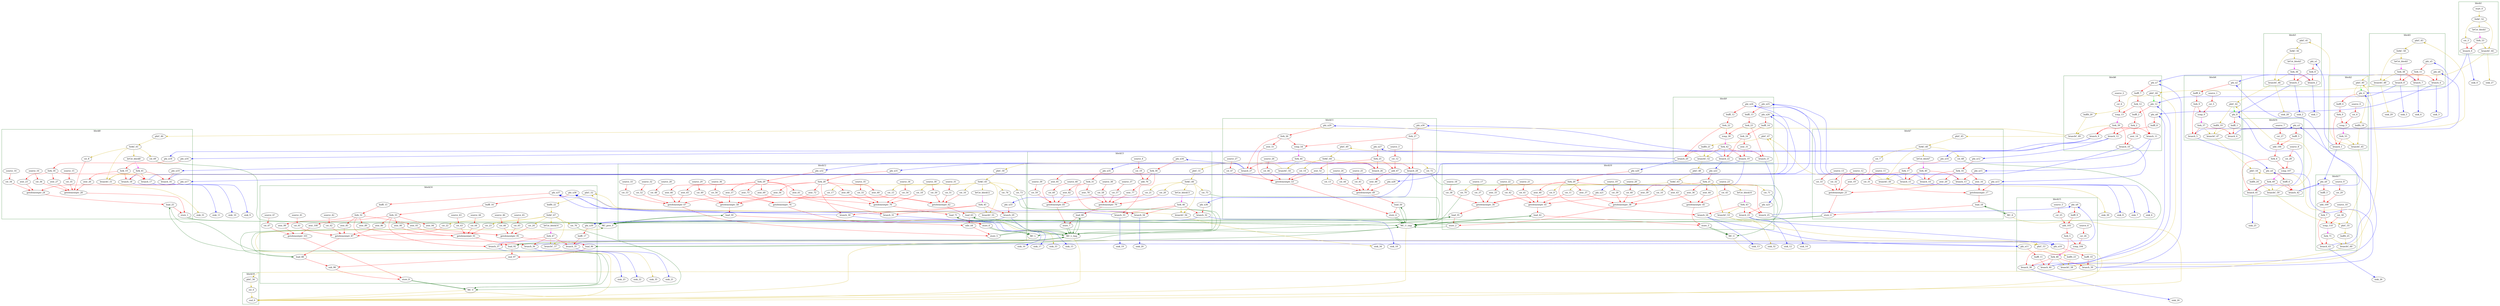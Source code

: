 Digraph G {
	splines=spline;
//DHLS version: 0.1.1" [shape = "none" pos = "20,20!"]
		"brCst_block1" [type = "Constant", bbID= 1, in = "in1:1", out = "out1:1", value = "0x1"];
		"cst_3" [type = "Constant", bbID= 1, in = "in1:32", out = "out1:32", value = "0x00000000"];
		"phi_4" [type = "Mux", bbID= 2, in = "in1?:1 in2:32 in3:32 ", out = "out1:32", delay=1.397];
		"cst_4" [type = "Constant", bbID= 2, in = "in1:32", out = "out1:32", value = "0x00000020"];
		"icmp_5" [type = "Operator", bbID= 2, op = "icmp_ult_op", in = "in1:32 in2:32 ", out = "out1:1 ", delay=1.907, latency=0, II=1];
		"brCst_block3" [type = "Constant", bbID= 3, in = "in1:1", out = "out1:1", value = "0x1"];
		"phi_8" [type = "Mux", bbID= 4, in = "in1?:1 in2:32 in3:32 ", out = "out1:32", delay=1.397];
		"cst_5" [type = "Constant", bbID= 4, in = "in1:32", out = "out1:32", value = "0x00000020"];
		"icmp_9" [type = "Operator", bbID= 4, op = "icmp_ult_op", in = "in1:32 in2:32 ", out = "out1:1 ", delay=1.907, latency=0, II=1];
		"brCst_block5" [type = "Constant", bbID= 5, in = "in1:1", out = "out1:1", value = "0x1"];
		"phi_12" [type = "Mux", bbID= 6, in = "in1?:1 in2:32 in3:32 ", out = "out1:32", delay=1.397];
		"cst_6" [type = "Constant", bbID= 6, in = "in1:32", out = "out1:32", value = "0x00000000"];
		"icmp_13" [type = "Operator", bbID= 6, op = "icmp_eq_op", in = "in1:32 in2:32 ", out = "out1:1 ", delay=1.907, latency=0, II=1];
		"zext_14" [type = "Operator", bbID= 6, op = "zext_op", in = "in1:32 ", out = "out1:32 ", delay=0.000, latency=0, II=1];
		"zext_16" [type = "Operator", bbID= 7, op = "zext_op", in = "in1:32 ", out = "out1:32 ", delay=0.000, latency=0, II=1];
		"getelementptr_17" [type = "Operator", bbID= 7, op = "getelementptr_op", in = "in1:32 in2:32 in3:32 ", out = "out1:32 ", constants=1, delay=3.792, latency=0, II=1];
		"load_18" [type = "Operator", bbID= 7, op = "mc_load_op", bbID= 7, portId= 0, in = "in1:32 in2:32", out = "out1:32 out2:32 ", delay=1.412, latency=2, II=1];
		"zext_19" [type = "Operator", bbID= 7, op = "zext_op", in = "in1:32 ", out = "out1:32 ", delay=0.000, latency=0, II=1];
		"zext_20" [type = "Operator", bbID= 7, op = "zext_op", in = "in1:32 ", out = "out1:32 ", delay=0.000, latency=0, II=1];
		"cst_7" [type = "Constant", bbID= 7, in = "in1:32", out = "out1:32", value = "0x00000000"];
		"getelementptr_21" [type = "Operator", bbID= 7, op = "getelementptr_op", in = "in1:32 in2:32 in3:32 in4:32 in5:32 ", out = "out1:32 ", constants=2, delay=3.792, latency=0, II=1];
		"store_0" [type = "Operator", bbID= 7, op = "mc_store_op", bbID= 7, portId= 0, in = "in1:32 in2:32 ", out = "out1:32 out2:32", delay=0.672, latency=0, II=1];
		"brCst_block7" [type = "Constant", bbID= 7, in = "in1:1", out = "out1:1", value = "0x1"];
		"zext_23" [type = "Operator", bbID= 8, op = "zext_op", in = "in1:32 ", out = "out1:32 ", delay=0.000, latency=0, II=1];
		"getelementptr_24" [type = "Operator", bbID= 8, op = "getelementptr_op", in = "in1:32 in2:32 in3:32 ", out = "out1:32 ", constants=1, delay=3.792, latency=0, II=1];
		"load_25" [type = "Operator", bbID= 8, op = "mc_load_op", bbID= 8, portId= 0, in = "in1:32 in2:32", out = "out1:32 out2:32 ", delay=1.412, latency=2, II=1];
		"zext_26" [type = "Operator", bbID= 8, op = "zext_op", in = "in1:32 ", out = "out1:32 ", delay=0.000, latency=0, II=1];
		"zext_27" [type = "Operator", bbID= 8, op = "zext_op", in = "in1:32 ", out = "out1:32 ", delay=0.000, latency=0, II=1];
		"cst_8" [type = "Constant", bbID= 8, in = "in1:32", out = "out1:32", value = "0x00000000"];
		"getelementptr_28" [type = "Operator", bbID= 8, op = "getelementptr_op", in = "in1:32 in2:32 in3:32 in4:32 in5:32 ", out = "out1:32 ", constants=2, delay=3.792, latency=0, II=1];
		"store_1" [type = "Operator", bbID= 8, op = "mc_store_op", bbID= 8, portId= 1, in = "in1:32 in2:32 ", out = "out1:32 out2:32", delay=0.672, latency=0, II=1];
		"brCst_block8" [type = "Constant", bbID= 8, in = "in1:1", out = "out1:1", value = "0x1"];
		"icmp_30" [type = "Operator", bbID= 9, op = "icmp_eq_op", in = "in1:32 in2:32 ", out = "out1:1 ", delay=1.907, latency=0, II=1];
		"zext_31" [type = "Operator", bbID= 9, op = "zext_op", in = "in1:32 ", out = "out1:32 ", delay=0.000, latency=0, II=1];
		"zext_33" [type = "Operator", bbID= 10, op = "zext_op", in = "in1:32 ", out = "out1:32 ", delay=0.000, latency=0, II=1];
		"cst_9" [type = "Constant", bbID= 10, in = "in1:32", out = "out1:32", value = "0x00000000"];
		"getelementptr_34" [type = "Operator", bbID= 10, op = "getelementptr_op", in = "in1:32 in2:32 in3:32 in4:32 in5:32 ", out = "out1:32 ", constants=2, delay=3.792, latency=0, II=1];
		"load_35" [type = "Operator", bbID= 10, op = "mc_load_op", bbID= 10, portId= 0, in = "in1:32 in2:32", out = "out1:32 out2:32 ", delay=1.412, latency=2, II=1];
		"zext_36" [type = "Operator", bbID= 10, op = "zext_op", in = "in1:32 ", out = "out1:32 ", delay=0.000, latency=0, II=1];
		"zext_37" [type = "Operator", bbID= 10, op = "zext_op", in = "in1:32 ", out = "out1:32 ", delay=0.000, latency=0, II=1];
		"cst_10" [type = "Constant", bbID= 10, in = "in1:32", out = "out1:32", value = "0x00000000"];
		"getelementptr_38" [type = "Operator", bbID= 10, op = "getelementptr_op", in = "in1:32 in2:32 in3:32 in4:32 in5:32 ", out = "out1:32 ", constants=2, delay=3.792, latency=0, II=1];
		"store_2" [type = "Operator", bbID= 10, op = "mc_store_op", bbID= 10, portId= 0, in = "in1:32 in2:32 ", out = "out1:32 out2:32", delay=0.672, latency=0, II=1];
		"zext_39" [type = "Operator", bbID= 10, op = "zext_op", in = "in1:32 ", out = "out1:32 ", delay=0.000, latency=0, II=1];
		"zext_40" [type = "Operator", bbID= 10, op = "zext_op", in = "in1:32 ", out = "out1:32 ", delay=0.000, latency=0, II=1];
		"cst_11" [type = "Constant", bbID= 10, in = "in1:32", out = "out1:32", value = "0x00000000"];
		"getelementptr_41" [type = "Operator", bbID= 10, op = "getelementptr_op", in = "in1:32 in2:32 in3:32 in4:32 in5:32 ", out = "out1:32 ", constants=2, delay=3.792, latency=0, II=1];
		"load_42" [type = "Operator", bbID= 10, op = "mc_load_op", bbID= 10, portId= 0, in = "in1:32 in2:32", out = "out1:32 out2:32 ", delay=1.412, latency=2, II=1];
		"zext_43" [type = "Operator", bbID= 10, op = "zext_op", in = "in1:32 ", out = "out1:32 ", delay=0.000, latency=0, II=1];
		"zext_44" [type = "Operator", bbID= 10, op = "zext_op", in = "in1:32 ", out = "out1:32 ", delay=0.000, latency=0, II=1];
		"getelementptr_45" [type = "Operator", bbID= 10, op = "getelementptr_op", in = "in1:32 in2:32 in3:32 ", out = "out1:32 ", constants=1, delay=3.792, latency=0, II=1];
		"store_3" [type = "Operator", bbID= 10, op = "mc_store_op", bbID= 10, portId= 0, in = "in1:32 in2:32 ", out = "out1:32 out2:32", delay=0.672, latency=0, II=1];
		"brCst_block10" [type = "Constant", bbID= 10, in = "in1:1", out = "out1:1", value = "0x1"];
		"cst_12" [type = "Constant", bbID= 11, in = "in1:32", out = "out1:32", value = "0xFFFFFFFF"];
		"add_47" [type = "Operator", bbID= 11, op = "add_op", in = "in1:32 in2:32 ", out = "out1:32 ", delay=2.287, latency=0, II=1];
		"sext_48" [type = "Operator", bbID= 11, op = "sext_op", in = "in1:32 ", out = "out1:32 ", delay=0.672, latency=0, II=1];
		"cst_13" [type = "Constant", bbID= 11, in = "in1:32", out = "out1:32", value = "0x00000000"];
		"getelementptr_49" [type = "Operator", bbID= 11, op = "getelementptr_op", in = "in1:32 in2:32 in3:32 in4:32 in5:32 ", out = "out1:32 ", constants=2, delay=3.792, latency=0, II=1];
		"load_50" [type = "Operator", bbID= 11, op = "mc_load_op", bbID= 11, portId= 1, in = "in1:32 in2:32", out = "out1:32 out2:32 ", delay=1.412, latency=2, II=1];
		"zext_51" [type = "Operator", bbID= 11, op = "zext_op", in = "in1:32 ", out = "out1:32 ", delay=0.000, latency=0, II=1];
		"zext_52" [type = "Operator", bbID= 11, op = "zext_op", in = "in1:32 ", out = "out1:32 ", delay=0.000, latency=0, II=1];
		"cst_14" [type = "Constant", bbID= 11, in = "in1:32", out = "out1:32", value = "0x00000000"];
		"getelementptr_53" [type = "Operator", bbID= 11, op = "getelementptr_op", in = "in1:32 in2:32 in3:32 in4:32 in5:32 ", out = "out1:32 ", constants=2, delay=3.792, latency=0, II=1];
		"store_4" [type = "Operator", bbID= 11, op = "mc_store_op", bbID= 11, portId= 1, in = "in1:32 in2:32 ", out = "out1:32 out2:32", delay=0.672, latency=0, II=1];
		"icmp_54" [type = "Operator", bbID= 11, op = "icmp_eq_op", in = "in1:32 in2:32 ", out = "out1:1 ", delay=1.907, latency=0, II=1];
		"zext_56" [type = "Operator", bbID= 12, op = "zext_op", in = "in1:32 ", out = "out1:32 ", delay=0.000, latency=0, II=1];
		"zext_57" [type = "Operator", bbID= 12, op = "zext_op", in = "in1:32 ", out = "out1:32 ", delay=0.000, latency=0, II=1];
		"cst_15" [type = "Constant", bbID= 12, in = "in1:32", out = "out1:32", value = "0x00000000"];
		"getelementptr_58" [type = "Operator", bbID= 12, op = "getelementptr_op", in = "in1:32 in2:32 in3:32 in4:32 in5:32 ", out = "out1:32 ", constants=2, delay=3.792, latency=0, II=1];
		"load_59" [type = "Operator", bbID= 12, op = "mc_load_op", bbID= 12, portId= 1, in = "in1:32 in2:32", out = "out1:32 out2:32 ", delay=1.412, latency=2, II=1];
		"zext_60" [type = "Operator", bbID= 12, op = "zext_op", in = "in1:32 ", out = "out1:32 ", delay=0.000, latency=0, II=1];
		"zext_61" [type = "Operator", bbID= 12, op = "zext_op", in = "in1:32 ", out = "out1:32 ", delay=0.000, latency=0, II=1];
		"cst_16" [type = "Constant", bbID= 12, in = "in1:32", out = "out1:32", value = "0x00000000"];
		"getelementptr_62" [type = "Operator", bbID= 12, op = "getelementptr_op", in = "in1:32 in2:32 in3:32 in4:32 in5:32 ", out = "out1:32 ", constants=2, delay=3.792, latency=0, II=1];
		"load_63" [type = "Operator", bbID= 12, op = "mc_load_op", bbID= 12, portId= 2, in = "in1:32 in2:32", out = "out1:32 out2:32 ", delay=1.412, latency=2, II=1];
		"sdiv_64" [type = "Operator", bbID= 12, op = "sdiv_op", in = "in1:32 in2:32 ", out = "out1:32 ", delay=0.000, latency=36, II=1];
		"zext_65" [type = "Operator", bbID= 12, op = "zext_op", in = "in1:32 ", out = "out1:32 ", delay=0.000, latency=0, II=1];
		"zext_66" [type = "Operator", bbID= 12, op = "zext_op", in = "in1:32 ", out = "out1:32 ", delay=0.000, latency=0, II=1];
		"cst_17" [type = "Constant", bbID= 12, in = "in1:32", out = "out1:32", value = "0x00000000"];
		"getelementptr_67" [type = "Operator", bbID= 12, op = "getelementptr_op", in = "in1:32 in2:32 in3:32 in4:32 in5:32 ", out = "out1:32 ", constants=2, delay=3.792, latency=0, II=1];
		"store_5" [type = "Operator", bbID= 12, op = "mc_store_op", bbID= 12, portId= 0, in = "in1:32 in2:32 ", out = "out1:32 out2:32", delay=0.672, latency=0, II=1];
		"zext_68" [type = "Operator", bbID= 12, op = "zext_op", in = "in1:32 ", out = "out1:32 ", delay=0.000, latency=0, II=1];
		"zext_69" [type = "Operator", bbID= 12, op = "zext_op", in = "in1:32 ", out = "out1:32 ", delay=0.000, latency=0, II=1];
		"cst_18" [type = "Constant", bbID= 12, in = "in1:32", out = "out1:32", value = "0x00000000"];
		"getelementptr_70" [type = "Operator", bbID= 12, op = "getelementptr_op", in = "in1:32 in2:32 in3:32 in4:32 in5:32 ", out = "out1:32 ", constants=2, delay=3.792, latency=0, II=1];
		"load_71" [type = "Operator", bbID= 12, op = "mc_load_op", bbID= 12, portId= 0, in = "in1:32 in2:32", out = "out1:32 out2:32 ", delay=1.412, latency=2, II=1];
		"zext_72" [type = "Operator", bbID= 12, op = "zext_op", in = "in1:32 ", out = "out1:32 ", delay=0.000, latency=0, II=1];
		"zext_73" [type = "Operator", bbID= 12, op = "zext_op", in = "in1:32 ", out = "out1:32 ", delay=0.000, latency=0, II=1];
		"getelementptr_74" [type = "Operator", bbID= 12, op = "getelementptr_op", in = "in1:32 in2:32 in3:32 ", out = "out1:32 ", constants=1, delay=3.792, latency=0, II=1];
		"store_6" [type = "Operator", bbID= 12, op = "mc_store_op", bbID= 12, portId= 0, in = "in1:32 in2:32 ", out = "out1:32 out2:32", delay=0.672, latency=0, II=1];
		"brCst_block12" [type = "Constant", bbID= 12, in = "in1:1", out = "out1:1", value = "0x1"];
		"cst_19" [type = "Constant", bbID= 13, in = "in1:32", out = "out1:32", value = "0xFFFFFFFF"];
		"add_76" [type = "Operator", bbID= 13, op = "add_op", in = "in1:32 in2:32 ", out = "out1:32 ", delay=2.287, latency=0, II=1];
		"sext_77" [type = "Operator", bbID= 13, op = "sext_op", in = "in1:32 ", out = "out1:32 ", delay=0.672, latency=0, II=1];
		"zext_78" [type = "Operator", bbID= 13, op = "zext_op", in = "in1:32 ", out = "out1:32 ", delay=0.000, latency=0, II=1];
		"cst_20" [type = "Constant", bbID= 13, in = "in1:32", out = "out1:32", value = "0x00000000"];
		"getelementptr_79" [type = "Operator", bbID= 13, op = "getelementptr_op", in = "in1:32 in2:32 in3:32 in4:32 in5:32 ", out = "out1:32 ", constants=2, delay=3.792, latency=0, II=1];
		"load_80" [type = "Operator", bbID= 13, op = "mc_load_op", bbID= 13, portId= 1, in = "in1:32 in2:32", out = "out1:32 out2:32 ", delay=1.412, latency=2, II=1];
		"zext_81" [type = "Operator", bbID= 13, op = "zext_op", in = "in1:32 ", out = "out1:32 ", delay=0.000, latency=0, II=1];
		"zext_82" [type = "Operator", bbID= 13, op = "zext_op", in = "in1:32 ", out = "out1:32 ", delay=0.000, latency=0, II=1];
		"cst_21" [type = "Constant", bbID= 13, in = "in1:32", out = "out1:32", value = "0x00000000"];
		"getelementptr_83" [type = "Operator", bbID= 13, op = "getelementptr_op", in = "in1:32 in2:32 in3:32 in4:32 in5:32 ", out = "out1:32 ", constants=2, delay=3.792, latency=0, II=1];
		"store_7" [type = "Operator", bbID= 13, op = "mc_store_op", bbID= 13, portId= 1, in = "in1:32 in2:32 ", out = "out1:32 out2:32", delay=0.672, latency=0, II=1];
		"brCst_block13" [type = "Constant", bbID= 13, in = "in1:1", out = "out1:1", value = "0x1"];
		"zext_85" [type = "Operator", bbID= 14, op = "zext_op", in = "in1:32 ", out = "out1:32 ", delay=0.000, latency=0, II=1];
		"zext_86" [type = "Operator", bbID= 14, op = "zext_op", in = "in1:32 ", out = "out1:32 ", delay=0.000, latency=0, II=1];
		"cst_22" [type = "Constant", bbID= 14, in = "in1:32", out = "out1:32", value = "0x00000000"];
		"getelementptr_87" [type = "Operator", bbID= 14, op = "getelementptr_op", in = "in1:32 in2:32 in3:32 in4:32 in5:32 ", out = "out1:32 ", constants=2, delay=3.792, latency=0, II=1];
		"load_88" [type = "Operator", bbID= 14, op = "mc_load_op", bbID= 14, portId= 2, in = "in1:32 in2:32", out = "out1:32 out2:32 ", delay=1.412, latency=2, II=1];
		"zext_89" [type = "Operator", bbID= 14, op = "zext_op", in = "in1:32 ", out = "out1:32 ", delay=0.000, latency=0, II=1];
		"zext_90" [type = "Operator", bbID= 14, op = "zext_op", in = "in1:32 ", out = "out1:32 ", delay=0.000, latency=0, II=1];
		"cst_23" [type = "Constant", bbID= 14, in = "in1:32", out = "out1:32", value = "0x00000000"];
		"getelementptr_91" [type = "Operator", bbID= 14, op = "getelementptr_op", in = "in1:32 in2:32 in3:32 in4:32 in5:32 ", out = "out1:32 ", constants=2, delay=3.792, latency=0, II=1];
		"load_92" [type = "Operator", bbID= 14, op = "mc_load_op", bbID= 14, portId= 2, in = "in1:32 in2:32", out = "out1:32 out2:32 ", delay=1.412, latency=2, II=1];
		"zext_93" [type = "Operator", bbID= 14, op = "zext_op", in = "in1:32 ", out = "out1:32 ", delay=0.000, latency=0, II=1];
		"zext_94" [type = "Operator", bbID= 14, op = "zext_op", in = "in1:32 ", out = "out1:32 ", delay=0.000, latency=0, II=1];
		"cst_24" [type = "Constant", bbID= 14, in = "in1:32", out = "out1:32", value = "0x00000000"];
		"getelementptr_95" [type = "Operator", bbID= 14, op = "getelementptr_op", in = "in1:32 in2:32 in3:32 in4:32 in5:32 ", out = "out1:32 ", constants=2, delay=3.792, latency=0, II=1];
		"load_96" [type = "Operator", bbID= 14, op = "mc_load_op", bbID= 14, portId= 3, in = "in1:32 in2:32", out = "out1:32 out2:32 ", delay=1.412, latency=2, II=1];
		"mul_97" [type = "Operator", bbID= 14, op = "mul_op", in = "in1:32 in2:32 ", out = "out1:32 ", delay=0.000, latency=4, II=1];
		"sub_98" [type = "Operator", bbID= 14, op = "sub_op", in = "in1:32 in2:32 ", out = "out1:32 ", delay=2.287, latency=0, II=1];
		"zext_99" [type = "Operator", bbID= 14, op = "zext_op", in = "in1:32 ", out = "out1:32 ", delay=0.000, latency=0, II=1];
		"zext_100" [type = "Operator", bbID= 14, op = "zext_op", in = "in1:32 ", out = "out1:32 ", delay=0.000, latency=0, II=1];
		"getelementptr_101" [type = "Operator", bbID= 14, op = "getelementptr_op", in = "in1:32 in2:32 in3:32 ", out = "out1:32 ", constants=1, delay=3.792, latency=0, II=1];
		"store_8" [type = "Operator", bbID= 14, op = "mc_store_op", bbID= 14, portId= 0, in = "in1:32 in2:32 ", out = "out1:32 out2:32", delay=0.672, latency=0, II=1];
		"brCst_block14" [type = "Constant", bbID= 14, in = "in1:1", out = "out1:1", value = "0x1"];
		"cst_25" [type = "Constant", bbID= 15, in = "in1:32", out = "out1:32", value = "0x00000001"];
		"add_103" [type = "Operator", bbID= 15, op = "add_op", in = "in1:32 in2:32 ", out = "out1:32 ", delay=2.287, latency=0, II=1];
		"cst_26" [type = "Constant", bbID= 15, in = "in1:32", out = "out1:32", value = "0x00000020"];
		"icmp_104" [type = "Operator", bbID= 15, op = "icmp_ult_op", in = "in1:32 in2:32 ", out = "out1:1 ", delay=1.907, latency=0, II=1];
		"cst_27" [type = "Constant", bbID= 16, in = "in1:32", out = "out1:32", value = "0x00000001"];
		"add_106" [type = "Operator", bbID= 16, op = "add_op", in = "in1:32 in2:32 ", out = "out1:32 ", delay=2.287, latency=0, II=1];
		"cst_28" [type = "Constant", bbID= 16, in = "in1:32", out = "out1:32", value = "0x00000020"];
		"icmp_107" [type = "Operator", bbID= 16, op = "icmp_ult_op", in = "in1:32 in2:32 ", out = "out1:1 ", delay=1.907, latency=0, II=1];
		"cst_29" [type = "Constant", bbID= 17, in = "in1:32", out = "out1:32", value = "0x00000001"];
		"add_109" [type = "Operator", bbID= 17, op = "add_op", in = "in1:32 in2:32 ", out = "out1:32 ", delay=2.287, latency=0, II=1];
		"cst_30" [type = "Constant", bbID= 17, in = "in1:32", out = "out1:32", value = "0x00000020"];
		"icmp_110" [type = "Operator", bbID= 17, op = "icmp_ult_op", in = "in1:32 in2:32 ", out = "out1:1 ", delay=1.907, latency=0, II=1];
		"ret_0" [type = "Operator", bbID= 18, op = "ret_op", in = "in1:0 ", out = "out1:0 ", delay=0.000, latency=0, II=1];
		"cst_31" [type = "Constant", bbID= 7, in = "in1:32", out = "out1:32", value = "0x00000020"];
		"cst_32" [type = "Constant", bbID= 7, in = "in1:32", out = "out1:32", value = "0x00000020"];
		"cst_33" [type = "Constant", bbID= 7, in = "in1:32", out = "out1:32", value = "0x00000020"];
		"cst_34" [type = "Constant", bbID= 8, in = "in1:32", out = "out1:32", value = "0x00000020"];
		"cst_35" [type = "Constant", bbID= 8, in = "in1:32", out = "out1:32", value = "0x00000020"];
		"cst_36" [type = "Constant", bbID= 8, in = "in1:32", out = "out1:32", value = "0x00000020"];
		"cst_37" [type = "Constant", bbID= 10, in = "in1:32", out = "out1:32", value = "0x00000020"];
		"cst_38" [type = "Constant", bbID= 10, in = "in1:32", out = "out1:32", value = "0x00000020"];
		"cst_39" [type = "Constant", bbID= 10, in = "in1:32", out = "out1:32", value = "0x00000020"];
		"cst_40" [type = "Constant", bbID= 10, in = "in1:32", out = "out1:32", value = "0x00000020"];
		"cst_41" [type = "Constant", bbID= 10, in = "in1:32", out = "out1:32", value = "0x00000020"];
		"cst_42" [type = "Constant", bbID= 10, in = "in1:32", out = "out1:32", value = "0x00000020"];
		"cst_43" [type = "Constant", bbID= 10, in = "in1:32", out = "out1:32", value = "0x00000020"];
		"cst_44" [type = "Constant", bbID= 11, in = "in1:32", out = "out1:32", value = "0x00000020"];
		"cst_45" [type = "Constant", bbID= 11, in = "in1:32", out = "out1:32", value = "0x00000020"];
		"cst_46" [type = "Constant", bbID= 11, in = "in1:32", out = "out1:32", value = "0x00000020"];
		"cst_47" [type = "Constant", bbID= 11, in = "in1:32", out = "out1:32", value = "0x00000020"];
		"cst_48" [type = "Constant", bbID= 12, in = "in1:32", out = "out1:32", value = "0x00000020"];
		"cst_49" [type = "Constant", bbID= 12, in = "in1:32", out = "out1:32", value = "0x00000020"];
		"cst_50" [type = "Constant", bbID= 12, in = "in1:32", out = "out1:32", value = "0x00000020"];
		"cst_51" [type = "Constant", bbID= 12, in = "in1:32", out = "out1:32", value = "0x00000020"];
		"cst_52" [type = "Constant", bbID= 12, in = "in1:32", out = "out1:32", value = "0x00000020"];
		"cst_53" [type = "Constant", bbID= 12, in = "in1:32", out = "out1:32", value = "0x00000020"];
		"cst_54" [type = "Constant", bbID= 12, in = "in1:32", out = "out1:32", value = "0x00000020"];
		"cst_55" [type = "Constant", bbID= 12, in = "in1:32", out = "out1:32", value = "0x00000020"];
		"cst_56" [type = "Constant", bbID= 12, in = "in1:32", out = "out1:32", value = "0x00000020"];
		"cst_57" [type = "Constant", bbID= 13, in = "in1:32", out = "out1:32", value = "0x00000020"];
		"cst_58" [type = "Constant", bbID= 13, in = "in1:32", out = "out1:32", value = "0x00000020"];
		"cst_59" [type = "Constant", bbID= 13, in = "in1:32", out = "out1:32", value = "0x00000020"];
		"cst_60" [type = "Constant", bbID= 13, in = "in1:32", out = "out1:32", value = "0x00000020"];
		"cst_61" [type = "Constant", bbID= 14, in = "in1:32", out = "out1:32", value = "0x00000020"];
		"cst_62" [type = "Constant", bbID= 14, in = "in1:32", out = "out1:32", value = "0x00000020"];
		"cst_63" [type = "Constant", bbID= 14, in = "in1:32", out = "out1:32", value = "0x00000020"];
		"cst_64" [type = "Constant", bbID= 14, in = "in1:32", out = "out1:32", value = "0x00000020"];
		"cst_65" [type = "Constant", bbID= 14, in = "in1:32", out = "out1:32", value = "0x00000020"];
		"cst_66" [type = "Constant", bbID= 14, in = "in1:32", out = "out1:32", value = "0x00000020"];
		"cst_67" [type = "Constant", bbID= 14, in = "in1:32", out = "out1:32", value = "0x00000020"];
		"phi_n0" [type = "Merge", bbID= 17, in = "in1:32 in2:32 ", out = "out1:32", delay=1.397];
		"phi_n1" [type = "Merge", bbID= 3, in = "in1:32 ", out = "out1:32", delay=0.000];
		"phi_n2" [type = "Merge", bbID= 4, in = "in1:32 in2:32 ", out = "out1:32", delay=1.397];
		"phi_n3" [type = "Merge", bbID= 16, in = "in1:32 in2:32 ", out = "out1:32", delay=1.397];
		"phi_n4" [type = "Merge", bbID= 16, in = "in1:32 in2:32 ", out = "out1:32", delay=1.397];
		"phi_n5" [type = "Merge", bbID= 5, in = "in1:32 ", out = "out1:32", delay=0.000];
		"phi_n6" [type = "Merge", bbID= 5, in = "in1:32 ", out = "out1:32", delay=0.000];
		"phi_n7" [type = "Merge", bbID= 6, in = "in1:32 in2:32 ", out = "out1:32", delay=1.397];
		"phi_n8" [type = "Merge", bbID= 6, in = "in1:32 in2:32 ", out = "out1:32", delay=1.397];
		"phi_n9" [type = "Merge", bbID= 15, in = "in1:32 in2:32 ", out = "out1:32", delay=1.397];
		"phi_n10" [type = "Merge", bbID= 15, in = "in1:32 in2:32 ", out = "out1:32", delay=1.397];
		"phi_n11" [type = "Merge", bbID= 15, in = "in1:32 in2:32 ", out = "out1:32", delay=1.397];
		"phi_n12" [type = "Merge", bbID= 7, in = "in1:32 ", out = "out1:32", delay=0.000];
		"phi_n13" [type = "Merge", bbID= 7, in = "in1:32 ", out = "out1:32", delay=0.000];
		"phi_n14" [type = "Merge", bbID= 7, in = "in1:32 ", out = "out1:32", delay=0.000];
		"phi_n15" [type = "Merge", bbID= 7, in = "in1:32 ", out = "out1:32", delay=0.000];
		"phi_n16" [type = "Merge", bbID= 8, in = "in1:32 ", out = "out1:32", delay=0.000];
		"phi_n17" [type = "Merge", bbID= 8, in = "in1:32 ", out = "out1:32", delay=0.000];
		"phi_n18" [type = "Merge", bbID= 8, in = "in1:32 ", out = "out1:32", delay=0.000];
		"phi_n19" [type = "Merge", bbID= 8, in = "in1:32 ", out = "out1:32", delay=0.000];
		"phi_n20" [type = "Merge", bbID= 10, in = "in1:32 ", out = "out1:32", delay=0.000];
		"phi_n21" [type = "Merge", bbID= 10, in = "in1:32 ", out = "out1:32", delay=0.000];
		"phi_n22" [type = "Merge", bbID= 10, in = "in1:32 ", out = "out1:32", delay=0.000];
		"phi_n23" [type = "Merge", bbID= 10, in = "in1:32 ", out = "out1:32", delay=0.000];
		"phi_n24" [type = "Merge", bbID= 9, in = "in1:32 in2:32 ", out = "out1:32", delay=1.397];
		"phi_n25" [type = "Merge", bbID= 9, in = "in1:32 in2:32 ", out = "out1:32", delay=1.397];
		"phi_n26" [type = "Merge", bbID= 9, in = "in1:32 in2:32 ", out = "out1:32", delay=1.397];
		"phi_n27" [type = "Merge", bbID= 11, in = "in1:32 ", out = "out1:32", delay=0.000];
		"phi_n28" [type = "Merge", bbID= 11, in = "in1:32 ", out = "out1:32", delay=0.000];
		"phi_n29" [type = "Merge", bbID= 11, in = "in1:32 ", out = "out1:32", delay=0.000];
		"phi_n30" [type = "Merge", bbID= 11, in = "in1:32 ", out = "out1:32", delay=0.000];
		"phi_n31" [type = "Merge", bbID= 12, in = "in1:32 ", out = "out1:32", delay=0.000];
		"phi_n32" [type = "Merge", bbID= 12, in = "in1:32 ", out = "out1:32", delay=0.000];
		"phi_n33" [type = "Merge", bbID= 12, in = "in1:32 ", out = "out1:32", delay=0.000];
		"phi_n34" [type = "Merge", bbID= 13, in = "in1:32 ", out = "out1:32", delay=0.000];
		"phi_n35" [type = "Merge", bbID= 13, in = "in1:32 ", out = "out1:32", delay=0.000];
		"phi_n36" [type = "Merge", bbID= 13, in = "in1:32 ", out = "out1:32", delay=0.000];
		"phi_n37" [type = "Merge", bbID= 14, in = "in1:32 in2:32 ", out = "out1:32", delay=1.397];
		"phi_n38" [type = "Merge", bbID= 14, in = "in1:32 in2:32 ", out = "out1:32", delay=1.397];
		"phi_n39" [type = "Merge", bbID= 14, in = "in1:32 in2:32 ", out = "out1:32", delay=1.397];
		"fork_0" [type = "Fork", bbID= 2, in = "in1:32", out = "out1:32 out2:32 "];
		"fork_2" [type = "Fork", bbID= 6, in = "in1:32", out = "out1:32 out2:32 "];
		"fork_5" [type = "Fork", bbID= 15, in = "in1:32", out = "out1:32 out2:32 "];
		"fork_6" [type = "Fork", bbID= 16, in = "in1:32", out = "out1:32 out2:32 "];
		"fork_7" [type = "Fork", bbID= 17, in = "in1:32", out = "out1:32 out2:32 "];
		"fork_8" [type = "Fork", bbID= 3, in = "in1:32", out = "out1:32 out2:32 "];
		"fork_9" [type = "Fork", bbID= 4, in = "in1:32", out = "out1:32 out2:32 "];
		"fork_11" [type = "Fork", bbID= 5, in = "in1:32", out = "out1:32 out2:32 "];
		"fork_12" [type = "Fork", bbID= 6, in = "in1:32", out = "out1:32 out2:32 "];
		"fork_16" [type = "Fork", bbID= 7, in = "in1:32", out = "out1:32 out2:32 out3:32 "];
		"fork_17" [type = "Fork", bbID= 7, in = "in1:32", out = "out1:32 out2:32 "];
		"fork_18" [type = "Fork", bbID= 8, in = "in1:32", out = "out1:32 out2:32 out3:32 "];
		"fork_19" [type = "Fork", bbID= 8, in = "in1:32", out = "out1:32 out2:32 "];
		"fork_20" [type = "Fork", bbID= 10, in = "in1:32", out = "out1:32 out2:32 out3:32 out4:32 out5:32 "];
		"fork_21" [type = "Fork", bbID= 10, in = "in1:32", out = "out1:32 out2:32 out3:32 out4:32 "];
		"fork_22" [type = "Fork", bbID= 9, in = "in1:32", out = "out1:32 out2:32 "];
		"fork_23" [type = "Fork", bbID= 9, in = "in1:32", out = "out1:32 out2:32 "];
		"fork_24" [type = "Fork", bbID= 9, in = "in1:32", out = "out1:32 out2:32 "];
		"fork_25" [type = "Fork", bbID= 11, in = "in1:32", out = "out1:32 out2:32 out3:32 "];
		"fork_26" [type = "Fork", bbID= 11, in = "in1:32", out = "out1:32 out2:32 out3:32 "];
		"fork_27" [type = "Fork", bbID= 11, in = "in1:32", out = "out1:32 out2:32 "];
		"fork_28" [type = "Fork", bbID= 12, in = "in1:32", out = "out1:32 out2:32 out3:32 out4:32 out5:32 out6:32 "];
		"fork_29" [type = "Fork", bbID= 12, in = "in1:32", out = "out1:32 out2:32 out3:32 out4:32 out5:32 out6:32 "];
		"fork_30" [type = "Fork", bbID= 13, in = "in1:32", out = "out1:32 out2:32 out3:32 "];
		"fork_31" [type = "Fork", bbID= 13, in = "in1:32", out = "out1:32 out2:32 out3:32 "];
		"fork_32" [type = "Fork", bbID= 14, in = "in1:32", out = "out1:32 out2:32 out3:32 out4:32 out5:32 "];
		"fork_33" [type = "Fork", bbID= 14, in = "in1:32", out = "out1:32 out2:32 out3:32 out4:32 out5:32 "];
		"branch_0" [type = "Branch", bbID= 1,  in = "in1:32 in2?:1", out = "out1+:32 out2-:32"];
		"branch_1" [type = "Branch", bbID= 2,  in = "in1:32 in2?:1", out = "out1+:32 out2-:32"];
		"branch_2" [type = "Branch", bbID= 3,  in = "in1:32 in2?:1", out = "out1+:32 out2-:32"];
		"branch_3" [type = "Branch", bbID= 3,  in = "in1:32 in2?:1", out = "out1+:32 out2-:32"];
		"fork_36" [type = "Fork", bbID= 3, in = "in1:1", out = "out1:1 out2:1 out3:1 "];
		"branch_4" [type = "Branch", bbID= 4,  in = "in1:32 in2?:1", out = "out1+:32 out2-:32"];
		"branch_5" [type = "Branch", bbID= 4,  in = "in1:32 in2?:1", out = "out1+:32 out2-:32"];
		"fork_37" [type = "Fork", bbID= 4, in = "in1:1", out = "out1:1 out2:1 out3:1 "];
		"branch_6" [type = "Branch", bbID= 5,  in = "in1:32 in2?:1", out = "out1+:32 out2-:32"];
		"branch_7" [type = "Branch", bbID= 5,  in = "in1:32 in2?:1", out = "out1+:32 out2-:32"];
		"branch_8" [type = "Branch", bbID= 5,  in = "in1:32 in2?:1", out = "out1+:32 out2-:32"];
		"fork_38" [type = "Fork", bbID= 5, in = "in1:1", out = "out1:1 out2:1 out3:1 out4:1 "];
		"branch_9" [type = "Branch", bbID= 6,  in = "in1:32 in2?:1", out = "out1+:32 out2-:32"];
		"branch_10" [type = "Branch", bbID= 6,  in = "in1:32 in2?:1", out = "out1+:32 out2-:32"];
		"branch_11" [type = "Branch", bbID= 6,  in = "in1:32 in2?:1", out = "out1+:32 out2-:32"];
		"branch_12" [type = "Branch", bbID= 6,  in = "in1:32 in2?:1", out = "out1+:32 out2-:32"];
		"fork_39" [type = "Fork", bbID= 6, in = "in1:1", out = "out1:1 out2:1 out3:1 out4:1 out5:1 "];
		"branch_13" [type = "Branch", bbID= 7,  in = "in1:32 in2?:1", out = "out1+:32 out2-:32"];
		"branch_14" [type = "Branch", bbID= 7,  in = "in1:32 in2?:1", out = "out1+:32 out2-:32"];
		"branch_15" [type = "Branch", bbID= 7,  in = "in1:32 in2?:1", out = "out1+:32 out2-:32"];
		"fork_40" [type = "Fork", bbID= 7, in = "in1:1", out = "out1:1 out2:1 out3:1 out4:1 "];
		"branch_16" [type = "Branch", bbID= 8,  in = "in1:32 in2?:1", out = "out1+:32 out2-:32"];
		"branch_17" [type = "Branch", bbID= 8,  in = "in1:32 in2?:1", out = "out1+:32 out2-:32"];
		"branch_18" [type = "Branch", bbID= 8,  in = "in1:32 in2?:1", out = "out1+:32 out2-:32"];
		"fork_41" [type = "Fork", bbID= 8, in = "in1:1", out = "out1:1 out2:1 out3:1 out4:1 "];
		"branch_19" [type = "Branch", bbID= 9,  in = "in1:32 in2?:1", out = "out1+:32 out2-:32"];
		"branch_20" [type = "Branch", bbID= 9,  in = "in1:32 in2?:1", out = "out1+:32 out2-:32"];
		"branch_21" [type = "Branch", bbID= 9,  in = "in1:32 in2?:1", out = "out1+:32 out2-:32"];
		"branch_22" [type = "Branch", bbID= 9,  in = "in1:32 in2?:1", out = "out1+:32 out2-:32"];
		"fork_42" [type = "Fork", bbID= 9, in = "in1:1", out = "out1:1 out2:1 out3:1 out4:1 out5:1 "];
		"branch_23" [type = "Branch", bbID= 10,  in = "in1:32 in2?:1", out = "out1+:32 out2-:32"];
		"branch_24" [type = "Branch", bbID= 10,  in = "in1:32 in2?:1", out = "out1+:32 out2-:32"];
		"branch_25" [type = "Branch", bbID= 10,  in = "in1:32 in2?:1", out = "out1+:32 out2-:32"];
		"fork_43" [type = "Fork", bbID= 10, in = "in1:1", out = "out1:1 out2:1 out3:1 out4:1 "];
		"branch_26" [type = "Branch", bbID= 11,  in = "in1:32 in2?:1", out = "out1+:32 out2-:32"];
		"branch_27" [type = "Branch", bbID= 11,  in = "in1:32 in2?:1", out = "out1+:32 out2-:32"];
		"branch_28" [type = "Branch", bbID= 11,  in = "in1:32 in2?:1", out = "out1+:32 out2-:32"];
		"fork_44" [type = "Fork", bbID= 11, in = "in1:1", out = "out1:1 out2:1 out3:1 out4:1 "];
		"branch_29" [type = "Branch", bbID= 12,  in = "in1:32 in2?:1", out = "out1+:32 out2-:32"];
		"branch_30" [type = "Branch", bbID= 12,  in = "in1:32 in2?:1", out = "out1+:32 out2-:32"];
		"branch_31" [type = "Branch", bbID= 12,  in = "in1:32 in2?:1", out = "out1+:32 out2-:32"];
		"fork_45" [type = "Fork", bbID= 12, in = "in1:1", out = "out1:1 out2:1 out3:1 out4:1 "];
		"branch_32" [type = "Branch", bbID= 13,  in = "in1:32 in2?:1", out = "out1+:32 out2-:32"];
		"branch_33" [type = "Branch", bbID= 13,  in = "in1:32 in2?:1", out = "out1+:32 out2-:32"];
		"branch_34" [type = "Branch", bbID= 13,  in = "in1:32 in2?:1", out = "out1+:32 out2-:32"];
		"fork_46" [type = "Fork", bbID= 13, in = "in1:1", out = "out1:1 out2:1 out3:1 out4:1 "];
		"branch_35" [type = "Branch", bbID= 14,  in = "in1:32 in2?:1", out = "out1+:32 out2-:32"];
		"branch_36" [type = "Branch", bbID= 14,  in = "in1:32 in2?:1", out = "out1+:32 out2-:32"];
		"branch_37" [type = "Branch", bbID= 14,  in = "in1:32 in2?:1", out = "out1+:32 out2-:32"];
		"fork_47" [type = "Fork", bbID= 14, in = "in1:1", out = "out1:1 out2:1 out3:1 out4:1 "];
		"branch_38" [type = "Branch", bbID= 15,  in = "in1:32 in2?:1", out = "out1+:32 out2-:32"];
		"branch_39" [type = "Branch", bbID= 15,  in = "in1:32 in2?:1", out = "out1+:32 out2-:32"];
		"branch_40" [type = "Branch", bbID= 15,  in = "in1:32 in2?:1", out = "out1+:32 out2-:32"];
		"fork_48" [type = "Fork", bbID= 15, in = "in1:1", out = "out1:1 out2:1 out3:1 out4:1 "];
		"branch_41" [type = "Branch", bbID= 16,  in = "in1:32 in2?:1", out = "out1+:32 out2-:32"];
		"branch_42" [type = "Branch", bbID= 16,  in = "in1:32 in2?:1", out = "out1+:32 out2-:32"];
		"fork_49" [type = "Fork", bbID= 16, in = "in1:1", out = "out1:1 out2:1 out3:1 "];
		"branch_43" [type = "Branch", bbID= 17,  in = "in1:32 in2?:1", out = "out1+:32 out2-:32"];
		"MC_A" [type = "MC", bbID= 0, in = "in1:32*l0a ", out = "out1:32*l0d out2:0*e ", memory = "A", bbcount = 0, ldcount = 1, stcount = 0];
		"MC_prev_V" [type = "MC", bbID= 0, in = "in1:32*c0 in2:32*c1 in3:32*s0a in4:32*s0d in5:32*s1a in6:32*s1d in7:32*l0a in8:32*l1a in9:32*l2a ", out = "out1:32*l0d out2:32*l1d out3:32*l2d out4:0*e ", memory = "prev_V", bbcount = 2, ldcount = 3, stcount = 2];
		"cst_68" [type = "Constant", bbID= 7, in = "in1:32", out = "out1:32", value = "0x00000001"];
		"MC_V" [type = "MC", bbID= 0, in = "in1:32*c0 in2:32*l0a in3:32*s0a in4:32*s0d ", out = "out1:32*l0d out2:0*e ", memory = "V", bbcount = 1, ldcount = 1, stcount = 1];
		"cst_69" [type = "Constant", bbID= 8, in = "in1:32", out = "out1:32", value = "0x00000001"];
		"MC_U_tmp" [type = "MC", bbID= 0, in = "in1:32*c0 in2:32*c1 in3:32*s0a in4:32*s0d in5:32*l0a in6:32*l1a in7:32*s1a in8:32*s1d in9:32*l2a in10:32*l3a ", out = "out1:32*l0d out2:32*l1d out3:32*l2d out4:32*l3d out5:0*e ", memory = "U_tmp", bbcount = 2, ldcount = 4, stcount = 2];
		"cst_70" [type = "Constant", bbID= 10, in = "in1:32", out = "out1:32", value = "0x00000001"];
		"MC_U" [type = "MC", bbID= 0, in = "in1:32*c0 in2:32*s0a in3:32*s0d ", out = "out1:0*e ", memory = "U", bbcount = 1, ldcount = 0, stcount = 1];
		"cst_71" [type = "Constant", bbID= 10, in = "in1:32", out = "out1:32", value = "0x00000001"];
		"cst_72" [type = "Constant", bbID= 11, in = "in1:32", out = "out1:32", value = "0x00000001"];
		"MC_L_tmp" [type = "MC", bbID= 0, in = "in1:32*c0 in2:32*c1 in3:32*s0a in4:32*s0d in5:32*l0a in6:32*l1a in7:32*s1a in8:32*s1d in9:32*l2a ", out = "out1:32*l0d out2:32*l1d out3:32*l2d out4:0*e ", memory = "L_tmp", bbcount = 2, ldcount = 3, stcount = 2];
		"cst_73" [type = "Constant", bbID= 12, in = "in1:32", out = "out1:32", value = "0x00000001"];
		"MC_L" [type = "MC", bbID= 0, in = "in1:32*c0 in2:32*s0a in3:32*s0d ", out = "out1:0*e ", memory = "L", bbcount = 1, ldcount = 0, stcount = 1];
		"cst_74" [type = "Constant", bbID= 12, in = "in1:32", out = "out1:32", value = "0x00000001"];
		"cst_75" [type = "Constant", bbID= 13, in = "in1:32", out = "out1:32", value = "0x00000001"];
		"cst_76" [type = "Constant", bbID= 14, in = "in1:32", out = "out1:32", value = "0x00000001"];
		"end_0" [type = "Exit", bbID= 0, in = "in1:0*e in2:0*e in3:0*e in4:0*e in5:0*e in6:0*e in7:0*e in8:0", out = "out1:0"];
		"start_0" [type = "Entry", control= "true", bbID= 1, in = "in1:0", out = "out1:0"];
		"forkC_52" [type = "Fork", bbID= 1, in = "in1:0", out = "out1:0 out2:0 out3:0 "];
		"branchC_44" [type = "Branch", bbID= 1,  in = "in1:0 in2?:1", out = "out1+:0 out2-:0"];
		"fork_53" [type = "Fork", bbID= 1, in = "in1:1", out = "out1:1 out2:1 "];
		"phiC_40" [type = "CntrlMerge", bbID= 2, in = "in1:0 in2:0 ", out = "out1:0 out2?:1", delay=0.000];
		"branchC_45" [type = "Branch", bbID= 2,  in = "in1:0 in2?:1", out = "out1+:0 out2-:0"];
		"fork_55" [type = "Fork", bbID= 2, in = "in1:1", out = "out1:1 out2:1 "];
		"phiC_41" [type = "Merge", bbID= 3, in = "in1:0 ", out = "out1:0", delay=0.000];
		"forkC_56" [type = "Fork", bbID= 3, in = "in1:0", out = "out1:0 out2:0 "];
		"branchC_46" [type = "Branch", bbID= 3,  in = "in1:0 in2?:1", out = "out1+:0 out2-:0"];
		"phiC_42" [type = "CntrlMerge", bbID= 4, in = "in1:0 in2:0 ", out = "out1:0 out2?:1", delay=0.000];
		"branchC_47" [type = "Branch", bbID= 4,  in = "in1:0 in2?:1", out = "out1+:0 out2-:0"];
		"phiC_43" [type = "Merge", bbID= 5, in = "in1:0 ", out = "out1:0", delay=0.000];
		"forkC_58" [type = "Fork", bbID= 5, in = "in1:0", out = "out1:0 out2:0 "];
		"branchC_48" [type = "Branch", bbID= 5,  in = "in1:0 in2?:1", out = "out1+:0 out2-:0"];
		"phiC_44" [type = "CntrlMerge", bbID= 6, in = "in1:0 in2:0 ", out = "out1:0 out2?:1", delay=0.000];
		"branchC_49" [type = "Branch", bbID= 6,  in = "in1:0 in2?:1", out = "out1+:0 out2-:0"];
		"phiC_45" [type = "Merge", bbID= 7, in = "in1:0 ", out = "out1:0", delay=0.000];
		"forkC_60" [type = "Fork", bbID= 7, in = "in1:0", out = "out1:0 out2:0 out3:0 out4:0 "];
		"branchC_50" [type = "Branch", bbID= 7,  in = "in1:0 in2?:1", out = "out1+:0 out2-:0"];
		"phiC_46" [type = "Merge", bbID= 8, in = "in1:0 ", out = "out1:0", delay=0.000];
		"forkC_61" [type = "Fork", bbID= 8, in = "in1:0", out = "out1:0 out2:0 out3:0 out4:0 "];
		"branchC_51" [type = "Branch", bbID= 8,  in = "in1:0 in2?:1", out = "out1+:0 out2-:0"];
		"phiC_47" [type = "Merge", bbID= 9, in = "in1:0 in2:0 ", out = "out1:0", delay=0.000];
		"branchC_52" [type = "Branch", bbID= 9,  in = "in1:0 in2?:1", out = "out1+:0 out2-:0"];
		"phiC_48" [type = "Merge", bbID= 10, in = "in1:0 ", out = "out1:0", delay=0.000];
		"forkC_63" [type = "Fork", bbID= 10, in = "in1:0", out = "out1:0 out2:0 out3:0 out4:0 out5:0 out6:0 out7:0 "];
		"branchC_53" [type = "Branch", bbID= 10,  in = "in1:0 in2?:1", out = "out1+:0 out2-:0"];
		"phiC_49" [type = "Merge", bbID= 11, in = "in1:0 ", out = "out1:0", delay=0.000];
		"forkC_64" [type = "Fork", bbID= 11, in = "in1:0", out = "out1:0 out2:0 out3:0 out4:0 "];
		"branchC_54" [type = "Branch", bbID= 11,  in = "in1:0 in2?:1", out = "out1+:0 out2-:0"];
		"phiC_50" [type = "Merge", bbID= 12, in = "in1:0 ", out = "out1:0", delay=0.000];
		"forkC_65" [type = "Fork", bbID= 12, in = "in1:0", out = "out1:0 out2:0 out3:0 out4:0 out5:0 out6:0 out7:0 out8:0 "];
		"branchC_55" [type = "Branch", bbID= 12,  in = "in1:0 in2?:1", out = "out1+:0 out2-:0"];
		"phiC_51" [type = "Merge", bbID= 13, in = "in1:0 ", out = "out1:0", delay=0.000];
		"forkC_66" [type = "Fork", bbID= 13, in = "in1:0", out = "out1:0 out2:0 out3:0 out4:0 out5:0 "];
		"branchC_56" [type = "Branch", bbID= 13,  in = "in1:0 in2?:1", out = "out1+:0 out2-:0"];
		"phiC_52" [type = "Merge", bbID= 14, in = "in1:0 in2:0 ", out = "out1:0", delay=0.000];
		"forkC_67" [type = "Fork", bbID= 14, in = "in1:0", out = "out1:0 out2:0 out3:0 out4:0 out5:0 out6:0 "];
		"branchC_57" [type = "Branch", bbID= 14,  in = "in1:0 in2?:1", out = "out1+:0 out2-:0"];
		"phiC_53" [type = "Merge", bbID= 15, in = "in1:0 in2:0 ", out = "out1:0", delay=0.000];
		"branchC_58" [type = "Branch", bbID= 15,  in = "in1:0 in2?:1", out = "out1+:0 out2-:0"];
		"phiC_54" [type = "Merge", bbID= 16, in = "in1:0 in2:0 ", out = "out1:0", delay=0.000];
		"branchC_59" [type = "Branch", bbID= 16,  in = "in1:0 in2?:1", out = "out1+:0 out2-:0"];
		"phiC_55" [type = "Merge", bbID= 17, in = "in1:0 in2:0 ", out = "out1:0", delay=0.000];
		"branchC_60" [type = "Branch", bbID= 17,  in = "in1:0 in2?:1", out = "out1+:0 out2-:0"];
		"fork_71" [type = "Fork", bbID= 17, in = "in1:1", out = "out1:1 out2:1 "];
		"phiC_56" [type = "Merge", bbID= 18, in = "in1:0 ", out = "out1:0", delay=0.000];
		"sink_0" [type = "Sink", bbID= 0, in = "in1:32"];
		"sink_1" [type = "Sink", bbID= 0, in = "in1:32"];
		"sink_2" [type = "Sink", bbID= 0, in = "in1:32"];
		"sink_3" [type = "Sink", bbID= 0, in = "in1:32"];
		"sink_4" [type = "Sink", bbID= 0, in = "in1:32"];
		"sink_5" [type = "Sink", bbID= 0, in = "in1:32"];
		"sink_6" [type = "Sink", bbID= 0, in = "in1:32"];
		"sink_7" [type = "Sink", bbID= 0, in = "in1:32"];
		"sink_8" [type = "Sink", bbID= 0, in = "in1:32"];
		"sink_9" [type = "Sink", bbID= 0, in = "in1:32"];
		"sink_10" [type = "Sink", bbID= 0, in = "in1:32"];
		"sink_11" [type = "Sink", bbID= 0, in = "in1:32"];
		"sink_12" [type = "Sink", bbID= 0, in = "in1:32"];
		"sink_13" [type = "Sink", bbID= 0, in = "in1:32"];
		"sink_14" [type = "Sink", bbID= 0, in = "in1:32"];
		"sink_15" [type = "Sink", bbID= 0, in = "in1:32"];
		"sink_16" [type = "Sink", bbID= 0, in = "in1:32"];
		"sink_17" [type = "Sink", bbID= 0, in = "in1:32"];
		"sink_18" [type = "Sink", bbID= 0, in = "in1:32"];
		"sink_19" [type = "Sink", bbID= 0, in = "in1:32"];
		"sink_20" [type = "Sink", bbID= 0, in = "in1:32"];
		"sink_21" [type = "Sink", bbID= 0, in = "in1:32"];
		"sink_22" [type = "Sink", bbID= 0, in = "in1:32"];
		"sink_23" [type = "Sink", bbID= 0, in = "in1:32"];
		"sink_24" [type = "Sink", bbID= 0, in = "in1:32"];
		"sink_25" [type = "Sink", bbID= 0, in = "in1:32"];
		"sink_26" [type = "Sink", bbID= 0, in = "in1:32"];
		"sink_27" [type = "Sink", bbID= 0, in = "in1:0"];
		"sink_28" [type = "Sink", bbID= 0, in = "in1:0"];
		"sink_29" [type = "Sink", bbID= 0, in = "in1:0"];
		"sink_30" [type = "Sink", bbID= 0, in = "in1:0"];
		"sink_31" [type = "Sink", bbID= 0, in = "in1:0"];
		"sink_32" [type = "Sink", bbID= 0, in = "in1:0"];
		"sink_33" [type = "Sink", bbID= 0, in = "in1:0"];
		"sink_34" [type = "Sink", bbID= 0, in = "in1:0"];
		"sink_35" [type = "Sink", bbID= 0, in = "in1:0"];
		"source_0" [type = "Source", bbID= 2, out = "out1:32"];
		"source_1" [type = "Source", bbID= 4, out = "out1:32"];
		"source_2" [type = "Source", bbID= 6, out = "out1:32"];
		"source_3" [type = "Source", bbID= 11, out = "out1:32"];
		"source_4" [type = "Source", bbID= 13, out = "out1:32"];
		"source_5" [type = "Source", bbID= 15, out = "out1:32"];
		"source_6" [type = "Source", bbID= 15, out = "out1:32"];
		"source_7" [type = "Source", bbID= 16, out = "out1:32"];
		"source_8" [type = "Source", bbID= 16, out = "out1:32"];
		"source_9" [type = "Source", bbID= 17, out = "out1:32"];
		"source_10" [type = "Source", bbID= 17, out = "out1:32"];
		"source_11" [type = "Source", bbID= 7, out = "out1:32"];
		"source_12" [type = "Source", bbID= 7, out = "out1:32"];
		"source_13" [type = "Source", bbID= 7, out = "out1:32"];
		"source_14" [type = "Source", bbID= 8, out = "out1:32"];
		"source_15" [type = "Source", bbID= 8, out = "out1:32"];
		"source_16" [type = "Source", bbID= 8, out = "out1:32"];
		"source_17" [type = "Source", bbID= 10, out = "out1:32"];
		"source_18" [type = "Source", bbID= 10, out = "out1:32"];
		"source_19" [type = "Source", bbID= 10, out = "out1:32"];
		"source_20" [type = "Source", bbID= 10, out = "out1:32"];
		"source_21" [type = "Source", bbID= 10, out = "out1:32"];
		"source_22" [type = "Source", bbID= 10, out = "out1:32"];
		"source_23" [type = "Source", bbID= 10, out = "out1:32"];
		"source_24" [type = "Source", bbID= 11, out = "out1:32"];
		"source_25" [type = "Source", bbID= 11, out = "out1:32"];
		"source_26" [type = "Source", bbID= 11, out = "out1:32"];
		"source_27" [type = "Source", bbID= 11, out = "out1:32"];
		"source_28" [type = "Source", bbID= 12, out = "out1:32"];
		"source_29" [type = "Source", bbID= 12, out = "out1:32"];
		"source_30" [type = "Source", bbID= 12, out = "out1:32"];
		"source_31" [type = "Source", bbID= 12, out = "out1:32"];
		"source_32" [type = "Source", bbID= 12, out = "out1:32"];
		"source_33" [type = "Source", bbID= 12, out = "out1:32"];
		"source_34" [type = "Source", bbID= 12, out = "out1:32"];
		"source_35" [type = "Source", bbID= 12, out = "out1:32"];
		"source_36" [type = "Source", bbID= 12, out = "out1:32"];
		"source_37" [type = "Source", bbID= 13, out = "out1:32"];
		"source_38" [type = "Source", bbID= 13, out = "out1:32"];
		"source_39" [type = "Source", bbID= 13, out = "out1:32"];
		"source_40" [type = "Source", bbID= 13, out = "out1:32"];
		"source_41" [type = "Source", bbID= 14, out = "out1:32"];
		"source_42" [type = "Source", bbID= 14, out = "out1:32"];
		"source_43" [type = "Source", bbID= 14, out = "out1:32"];
		"source_44" [type = "Source", bbID= 14, out = "out1:32"];
		"source_45" [type = "Source", bbID= 14, out = "out1:32"];
		"source_46" [type = "Source", bbID= 14, out = "out1:32"];
		"source_47" [type = "Source", bbID= 14, out = "out1:32"];
		"buffI_0" [type = "Buffer", bbID= 2, in = "in1:32", out = "out1:32"];
		"buffI_1" [type = "Buffer", bbID= 4, in = "in1:32", out = "out1:32"];
		"buffI_2" [type = "Buffer", bbID= 6, in = "in1:32", out = "out1:32"];
		"buffI_3" [type = "Buffer", bbID= 17, in = "in1:32", out = "out1:32"];
		"buffI_4" [type = "Buffer", bbID= 4, in = "in1:32", out = "out1:32"];
		"buffI_5" [type = "Buffer", bbID= 16, in = "in1:32", out = "out1:32"];
		"buffI_6" [type = "Buffer", bbID= 16, in = "in1:32", out = "out1:32"];
		"buffI_7" [type = "Buffer", bbID= 6, in = "in1:32", out = "out1:32"];
		"buffI_8" [type = "Buffer", bbID= 6, in = "in1:32", out = "out1:32"];
		"buffI_9" [type = "Buffer", bbID= 15, in = "in1:32", out = "out1:32"];
		"buffI_10" [type = "Buffer", bbID= 15, in = "in1:32", out = "out1:32"];
		"buffI_11" [type = "Buffer", bbID= 15, in = "in1:32", out = "out1:32"];
		"buffI_12" [type = "Buffer", bbID= 9, in = "in1:32", out = "out1:32"];
		"buffI_13" [type = "Buffer", bbID= 9, in = "in1:32", out = "out1:32"];
		"buffI_14" [type = "Buffer", bbID= 9, in = "in1:32", out = "out1:32"];
		"buffI_15" [type = "Buffer", bbID= 14, in = "in1:32", out = "out1:32"];
		"buffI_16" [type = "Buffer", bbID= 14, in = "in1:32", out = "out1:32"];
		"buffI_17" [type = "Buffer", bbID= 14, in = "in1:32", out = "out1:32"];
		"buffA_18" [type = "Buffer", bbID= 2, in = "in1:0", out = "out1:0"];
		"buffA_19" [type = "Buffer", bbID= 4, in = "in1:0", out = "out1:0"];
		"buffA_20" [type = "Buffer", bbID= 6, in = "in1:0", out = "out1:0"];
		"buffA_21" [type = "Buffer", bbID= 9, in = "in1:0", out = "out1:0"];
		"buffA_22" [type = "Buffer", bbID= 14, in = "in1:0", out = "out1:0"];
		"buffA_23" [type = "Buffer", bbID= 15, in = "in1:0", out = "out1:0"];
		"buffA_24" [type = "Buffer", bbID= 16, in = "in1:0", out = "out1:0"];
		"buffA_25" [type = "Buffer", bbID= 17, in = "in1:0", out = "out1:0"];
		"load_18" -> "MC_A" [color = "darkgreen", mem_address = "true", from = "out2", to = "in1"];
		"MC_A" -> "load_18" [color = "darkgreen", mem_address = "false", from = "out1", to = "in1"];
		"store_0" -> "MC_prev_V" [color = "darkgreen", mem_address = "true", from = "out2", to = "in3"];
		"store_0" -> "MC_prev_V" [color = "darkgreen", mem_address = "false", from = "out1", to = "in4"];
		"load_25" -> "MC_V" [color = "darkgreen", mem_address = "true", from = "out2", to = "in2"];
		"MC_V" -> "load_25" [color = "darkgreen", mem_address = "false", from = "out1", to = "in1"];
		"store_1" -> "MC_prev_V" [color = "darkgreen", mem_address = "true", from = "out2", to = "in5"];
		"store_1" -> "MC_prev_V" [color = "darkgreen", mem_address = "false", from = "out1", to = "in6"];
		"load_35" -> "MC_prev_V" [color = "darkgreen", mem_address = "true", from = "out2", to = "in7"];
		"MC_prev_V" -> "load_35" [color = "darkgreen", mem_address = "false", from = "out1", to = "in1"];
		"store_2" -> "MC_U_tmp" [color = "darkgreen", mem_address = "true", from = "out2", to = "in3"];
		"store_2" -> "MC_U_tmp" [color = "darkgreen", mem_address = "false", from = "out1", to = "in4"];
		"load_42" -> "MC_U_tmp" [color = "darkgreen", mem_address = "true", from = "out2", to = "in5"];
		"MC_U_tmp" -> "load_42" [color = "darkgreen", mem_address = "false", from = "out1", to = "in1"];
		"store_3" -> "MC_U" [color = "darkgreen", mem_address = "true", from = "out2", to = "in2"];
		"store_3" -> "MC_U" [color = "darkgreen", mem_address = "false", from = "out1", to = "in3"];
		"load_50" -> "MC_U_tmp" [color = "darkgreen", mem_address = "true", from = "out2", to = "in6"];
		"MC_U_tmp" -> "load_50" [color = "darkgreen", mem_address = "false", from = "out2", to = "in1"];
		"store_4" -> "MC_U_tmp" [color = "darkgreen", mem_address = "true", from = "out2", to = "in7"];
		"store_4" -> "MC_U_tmp" [color = "darkgreen", mem_address = "false", from = "out1", to = "in8"];
		"load_59" -> "MC_prev_V" [color = "darkgreen", mem_address = "true", from = "out2", to = "in8"];
		"MC_prev_V" -> "load_59" [color = "darkgreen", mem_address = "false", from = "out2", to = "in1"];
		"load_63" -> "MC_U_tmp" [color = "darkgreen", mem_address = "true", from = "out2", to = "in9"];
		"MC_U_tmp" -> "load_63" [color = "darkgreen", mem_address = "false", from = "out3", to = "in1"];
		"store_5" -> "MC_L_tmp" [color = "darkgreen", mem_address = "true", from = "out2", to = "in3"];
		"store_5" -> "MC_L_tmp" [color = "darkgreen", mem_address = "false", from = "out1", to = "in4"];
		"load_71" -> "MC_L_tmp" [color = "darkgreen", mem_address = "true", from = "out2", to = "in5"];
		"MC_L_tmp" -> "load_71" [color = "darkgreen", mem_address = "false", from = "out1", to = "in1"];
		"store_6" -> "MC_L" [color = "darkgreen", mem_address = "true", from = "out2", to = "in2"];
		"store_6" -> "MC_L" [color = "darkgreen", mem_address = "false", from = "out1", to = "in3"];
		"load_80" -> "MC_L_tmp" [color = "darkgreen", mem_address = "true", from = "out2", to = "in6"];
		"MC_L_tmp" -> "load_80" [color = "darkgreen", mem_address = "false", from = "out2", to = "in1"];
		"store_7" -> "MC_L_tmp" [color = "darkgreen", mem_address = "true", from = "out2", to = "in7"];
		"store_7" -> "MC_L_tmp" [color = "darkgreen", mem_address = "false", from = "out1", to = "in8"];
		"load_88" -> "MC_prev_V" [color = "darkgreen", mem_address = "true", from = "out2", to = "in9"];
		"MC_prev_V" -> "load_88" [color = "darkgreen", mem_address = "false", from = "out3", to = "in1"];
		"load_92" -> "MC_L_tmp" [color = "darkgreen", mem_address = "true", from = "out2", to = "in9"];
		"MC_L_tmp" -> "load_92" [color = "darkgreen", mem_address = "false", from = "out3", to = "in1"];
		"load_96" -> "MC_U_tmp" [color = "darkgreen", mem_address = "true", from = "out2", to = "in10"];
		"MC_U_tmp" -> "load_96" [color = "darkgreen", mem_address = "false", from = "out4", to = "in1"];
		"store_8" -> "MC_V" [color = "darkgreen", mem_address = "true", from = "out2", to = "in3"];
		"store_8" -> "MC_V" [color = "darkgreen", mem_address = "false", from = "out1", to = "in4"];
		"MC_A" -> "end_0" [color = "gold3", from = "out2", to = "in1"];
		"cst_68" -> "MC_prev_V" [color = "darkgreen", from = "out1", to = "in1"];
		"cst_69" -> "MC_prev_V" [color = "darkgreen", from = "out1", to = "in2"];
		"MC_prev_V" -> "end_0" [color = "gold3", from = "out4", to = "in2"];
		"cst_76" -> "MC_V" [color = "darkgreen", from = "out1", to = "in1"];
		"MC_V" -> "end_0" [color = "gold3", from = "out2", to = "in3"];
		"cst_70" -> "MC_U_tmp" [color = "darkgreen", from = "out1", to = "in1"];
		"cst_72" -> "MC_U_tmp" [color = "darkgreen", from = "out1", to = "in2"];
		"MC_U_tmp" -> "end_0" [color = "gold3", from = "out5", to = "in4"];
		"cst_71" -> "MC_U" [color = "darkgreen", from = "out1", to = "in1"];
		"MC_U" -> "end_0" [color = "gold3", from = "out1", to = "in5"];
		"cst_73" -> "MC_L_tmp" [color = "darkgreen", from = "out1", to = "in1"];
		"cst_75" -> "MC_L_tmp" [color = "darkgreen", from = "out1", to = "in2"];
		"MC_L_tmp" -> "end_0" [color = "gold3", from = "out4", to = "in6"];
		"cst_74" -> "MC_L" [color = "darkgreen", from = "out1", to = "in1"];
		"MC_L" -> "end_0" [color = "gold3", from = "out1", to = "in7"];
	subgraph cluster_0 {
	color = "darkgreen";
		label = "block1";
		"brCst_block1" -> "fork_53" [color = "magenta", from = "out1", to = "in1"];
		"cst_3" -> "branch_0" [color = "red", from = "out1", to = "in1"];
		"start_0" -> "forkC_52" [color = "gold3", from = "out1", to = "in1"];
		"forkC_52" -> "cst_3" [color = "gold3", from = "out1", to = "in1"];
		"forkC_52" -> "branchC_44" [color = "gold3", from = "out2", to = "in1"];
		"forkC_52" -> "brCst_block1" [color = "gold3", from = "out3", to = "in1"];
		"fork_53" -> "branch_0" [color = "red", from = "out1", to = "in2"];
		"fork_53" -> "branchC_44" [color = "gold3", from = "out2", to = "in2"];
	}
		"branch_0" -> "phi_4" [color = "blue", minlen = 3, from = "out1", to = "in2"];
		"branch_0" -> "sink_0" [color = "blue", minlen = 3, from = "out2", to = "in1"];
		"branchC_44" -> "phiC_40" [color = "gold3", minlen = 3, from = "out1", to = "in1"];
		"branchC_44" -> "sink_27" [color = "gold3", minlen = 3, from = "out2", to = "in1"];
	subgraph cluster_1 {
	color = "darkgreen";
		label = "block2";
		"phi_4" -> "buffI_0" [color = "red", from = "out1", to = "in1"];
		"cst_4" -> "icmp_5" [color = "red", from = "out1", to = "in2"];
		"icmp_5" -> "fork_55" [color = "magenta", from = "out1", to = "in1"];
		"fork_0" -> "icmp_5" [color = "red", from = "out1", to = "in1"];
		"fork_0" -> "branch_1" [color = "red", from = "out2", to = "in1"];
		"phiC_40" -> "phi_4" [color = "green", from = "out2", to = "in1"];
		"phiC_40" -> "buffA_18" [color = "gold3", from = "out1", to = "in1"];
		"fork_55" -> "branch_1" [color = "red", from = "out1", to = "in2"];
		"fork_55" -> "branchC_45" [color = "gold3", from = "out2", to = "in2"];
		"source_0" -> "cst_4" [color = "red", from = "out1", to = "in1"];
		"buffI_0" -> "fork_0" [color = "red", from = "out1", to = "in1"];
		"buffA_18" -> "branchC_45" [color = "gold3", from = "out1", to = "in1"];
	}
		"branch_1" -> "phi_n1" [color = "blue", minlen = 3, from = "out1", to = "in1"];
		"branch_1" -> "phi_n0" [color = "blue", minlen = 3, from = "out2", to = "in1"];
		"branchC_45" -> "phiC_41" [color = "gold3", minlen = 3, from = "out1", to = "in1"];
		"branchC_45" -> "phiC_55" [color = "gold3", minlen = 3, from = "out2", to = "in1"];
	subgraph cluster_2 {
	color = "darkgreen";
		label = "block3";
		"brCst_block3" -> "fork_36" [color = "magenta", from = "out1", to = "in1"];
		"phi_n1" -> "fork_8" [color = "red", from = "out1", to = "in1"];
		"fork_8" -> "branch_2" [color = "red", from = "out1", to = "in1"];
		"fork_8" -> "branch_3" [color = "red", from = "out2", to = "in1"];
		"fork_36" -> "branch_3" [color = "red", from = "out1", to = "in2"];
		"fork_36" -> "branch_2" [color = "red", from = "out2", to = "in2"];
		"fork_36" -> "branchC_46" [color = "gold3", from = "out3", to = "in2"];
		"phiC_41" -> "forkC_56" [color = "gold3", from = "out1", to = "in1"];
		"forkC_56" -> "branchC_46" [color = "gold3", from = "out1", to = "in1"];
		"forkC_56" -> "brCst_block3" [color = "gold3", from = "out2", to = "in1"];
	}
		"branch_2" -> "phi_n2" [color = "blue", minlen = 3, from = "out1", to = "in1"];
		"branch_2" -> "sink_1" [color = "blue", minlen = 3, from = "out2", to = "in1"];
		"branch_3" -> "phi_8" [color = "blue", minlen = 3, from = "out1", to = "in2"];
		"branch_3" -> "sink_2" [color = "blue", minlen = 3, from = "out2", to = "in1"];
		"branchC_46" -> "phiC_42" [color = "gold3", minlen = 3, from = "out1", to = "in1"];
		"branchC_46" -> "sink_28" [color = "gold3", minlen = 3, from = "out2", to = "in1"];
	subgraph cluster_3 {
	color = "darkgreen";
		label = "block4";
		"phi_8" -> "buffI_1" [color = "red", from = "out1", to = "in1"];
		"cst_5" -> "icmp_9" [color = "red", from = "out1", to = "in2"];
		"icmp_9" -> "fork_37" [color = "magenta", from = "out1", to = "in1"];
		"phi_n2" -> "buffI_4" [color = "red", from = "out1", to = "in1"];
		"fork_9" -> "icmp_9" [color = "red", from = "out1", to = "in1"];
		"fork_9" -> "branch_5" [color = "red", from = "out2", to = "in1"];
		"fork_37" -> "branch_5" [color = "red", from = "out1", to = "in2"];
		"fork_37" -> "branch_4" [color = "red", from = "out2", to = "in2"];
		"fork_37" -> "branchC_47" [color = "gold3", from = "out3", to = "in2"];
		"phiC_42" -> "phi_8" [color = "green", from = "out2", to = "in1"];
		"phiC_42" -> "buffA_19" [color = "gold3", from = "out1", to = "in1"];
		"source_1" -> "cst_5" [color = "red", from = "out1", to = "in1"];
		"buffI_1" -> "branch_4" [color = "red", from = "out1", to = "in1"];
		"buffI_4" -> "fork_9" [color = "red", from = "out1", to = "in1"];
		"buffA_19" -> "branchC_47" [color = "gold3", from = "out1", to = "in1"];
	}
		"branch_4" -> "phi_n6" [color = "blue", minlen = 3, from = "out1", to = "in1"];
		"branch_4" -> "phi_n3" [color = "blue", minlen = 3, from = "out2", to = "in1"];
		"branch_5" -> "phi_n5" [color = "blue", minlen = 3, from = "out1", to = "in1"];
		"branch_5" -> "phi_n4" [color = "blue", minlen = 3, from = "out2", to = "in1"];
		"branchC_47" -> "phiC_43" [color = "gold3", minlen = 3, from = "out1", to = "in1"];
		"branchC_47" -> "phiC_54" [color = "gold3", minlen = 3, from = "out2", to = "in1"];
	subgraph cluster_4 {
	color = "darkgreen";
		label = "block5";
		"brCst_block5" -> "fork_38" [color = "magenta", from = "out1", to = "in1"];
		"phi_n5" -> "fork_11" [color = "red", from = "out1", to = "in1"];
		"phi_n6" -> "branch_6" [color = "red", from = "out1", to = "in1"];
		"fork_11" -> "branch_7" [color = "red", from = "out1", to = "in1"];
		"fork_11" -> "branch_8" [color = "red", from = "out2", to = "in1"];
		"fork_38" -> "branch_8" [color = "red", from = "out1", to = "in2"];
		"fork_38" -> "branch_7" [color = "red", from = "out2", to = "in2"];
		"fork_38" -> "branch_6" [color = "red", from = "out3", to = "in2"];
		"fork_38" -> "branchC_48" [color = "gold3", from = "out4", to = "in2"];
		"phiC_43" -> "forkC_58" [color = "gold3", from = "out1", to = "in1"];
		"forkC_58" -> "branchC_48" [color = "gold3", from = "out1", to = "in1"];
		"forkC_58" -> "brCst_block5" [color = "gold3", from = "out2", to = "in1"];
	}
		"branch_6" -> "phi_n8" [color = "blue", minlen = 3, from = "out1", to = "in1"];
		"branch_6" -> "sink_3" [color = "blue", minlen = 3, from = "out2", to = "in1"];
		"branch_7" -> "phi_n7" [color = "blue", minlen = 3, from = "out1", to = "in1"];
		"branch_7" -> "sink_4" [color = "blue", minlen = 3, from = "out2", to = "in1"];
		"branch_8" -> "phi_12" [color = "blue", minlen = 3, from = "out1", to = "in2"];
		"branch_8" -> "sink_5" [color = "blue", minlen = 3, from = "out2", to = "in1"];
		"branchC_48" -> "phiC_44" [color = "gold3", minlen = 3, from = "out1", to = "in1"];
		"branchC_48" -> "sink_29" [color = "gold3", minlen = 3, from = "out2", to = "in1"];
	subgraph cluster_5 {
	color = "darkgreen";
		label = "block6";
		"phi_12" -> "buffI_2" [color = "red", from = "out1", to = "in1"];
		"cst_6" -> "icmp_13" [color = "red", from = "out1", to = "in2"];
		"icmp_13" -> "fork_39" [color = "magenta", from = "out1", to = "in1"];
		"zext_14" -> "branch_10" [color = "red", from = "out1", to = "in1"];
		"phi_n7" -> "buffI_7" [color = "red", from = "out1", to = "in1"];
		"phi_n8" -> "buffI_8" [color = "red", from = "out1", to = "in1"];
		"fork_2" -> "zext_14" [color = "red", from = "out1", to = "in1"];
		"fork_2" -> "branch_9" [color = "red", from = "out2", to = "in1"];
		"fork_12" -> "icmp_13" [color = "red", from = "out1", to = "in1"];
		"fork_12" -> "branch_11" [color = "red", from = "out2", to = "in1"];
		"fork_39" -> "branch_12" [color = "red", from = "out1", to = "in2"];
		"fork_39" -> "branch_11" [color = "red", from = "out2", to = "in2"];
		"fork_39" -> "branch_10" [color = "red", from = "out3", to = "in2"];
		"fork_39" -> "branch_9" [color = "red", from = "out4", to = "in2"];
		"fork_39" -> "branchC_49" [color = "gold3", from = "out5", to = "in2"];
		"phiC_44" -> "phi_12" [color = "green", from = "out2", to = "in1"];
		"phiC_44" -> "buffA_20" [color = "gold3", from = "out1", to = "in1"];
		"source_2" -> "cst_6" [color = "red", from = "out1", to = "in1"];
		"buffI_2" -> "fork_2" [color = "red", from = "out1", to = "in1"];
		"buffI_7" -> "fork_12" [color = "red", from = "out1", to = "in1"];
		"buffI_8" -> "branch_12" [color = "red", from = "out1", to = "in1"];
		"buffA_20" -> "branchC_49" [color = "gold3", from = "out1", to = "in1"];
	}
		"branch_9" -> "phi_n14" [color = "blue", minlen = 3, from = "out1", to = "in1"];
		"branch_9" -> "phi_n18" [color = "blue", minlen = 3, from = "out2", to = "in1"];
		"branch_10" -> "phi_n13" [color = "blue", minlen = 3, from = "out1", to = "in1"];
		"branch_10" -> "phi_n17" [color = "blue", minlen = 3, from = "out2", to = "in1"];
		"branch_11" -> "phi_n15" [color = "blue", minlen = 3, from = "out1", to = "in1"];
		"branch_11" -> "phi_n19" [color = "blue", minlen = 3, from = "out2", to = "in1"];
		"branch_12" -> "phi_n12" [color = "blue", minlen = 3, from = "out1", to = "in1"];
		"branch_12" -> "phi_n16" [color = "blue", minlen = 3, from = "out2", to = "in1"];
		"branchC_49" -> "phiC_45" [color = "gold3", minlen = 3, from = "out1", to = "in1"];
		"branchC_49" -> "phiC_46" [color = "gold3", minlen = 3, from = "out2", to = "in1"];
	subgraph cluster_6 {
	color = "darkgreen";
		label = "block7";
		"zext_16" -> "getelementptr_17" [color = "red", from = "out1", to = "in1"];
		"getelementptr_17" -> "load_18" [color = "red", from = "out1", to = "in2"];
		"load_18" -> "store_0" [color = "red", from = "out1", to = "in1"];
		"zext_19" -> "getelementptr_21" [color = "red", from = "out1", to = "in2"];
		"zext_20" -> "getelementptr_21" [color = "red", from = "out1", to = "in3"];
		"cst_7" -> "getelementptr_21" [color = "red", from = "out1", to = "in1"];
		"getelementptr_21" -> "store_0" [color = "red", from = "out1", to = "in2"];
		"brCst_block7" -> "fork_40" [color = "magenta", from = "out1", to = "in1"];
		"cst_31" -> "getelementptr_17" [color = "red", from = "out1", to = "in3"];
		"cst_32" -> "getelementptr_21" [color = "red", from = "out1", to = "in4"];
		"cst_33" -> "getelementptr_21" [color = "red", from = "out1", to = "in5"];
		"phi_n12" -> "fork_16" [color = "red", from = "out1", to = "in1"];
		"phi_n13" -> "getelementptr_17" [color = "red", from = "out1", to = "in2"];
		"phi_n14" -> "fork_17" [color = "red", from = "out1", to = "in1"];
		"phi_n15" -> "branch_13" [color = "red", from = "out1", to = "in1"];
		"fork_16" -> "zext_16" [color = "red", from = "out1", to = "in1"];
		"fork_16" -> "zext_20" [color = "red", from = "out2", to = "in1"];
		"fork_16" -> "branch_14" [color = "red", from = "out3", to = "in1"];
		"fork_17" -> "zext_19" [color = "red", from = "out1", to = "in1"];
		"fork_17" -> "branch_15" [color = "red", from = "out2", to = "in1"];
		"fork_40" -> "branch_15" [color = "red", from = "out1", to = "in2"];
		"fork_40" -> "branch_14" [color = "red", from = "out2", to = "in2"];
		"fork_40" -> "branch_13" [color = "red", from = "out3", to = "in2"];
		"fork_40" -> "branchC_50" [color = "gold3", from = "out4", to = "in2"];
		"phiC_45" -> "forkC_60" [color = "gold3", from = "out1", to = "in1"];
		"forkC_60" -> "cst_7" [color = "gold3", from = "out1", to = "in1"];
		"forkC_60" -> "cst_68" [color = "gold3", from = "out2", to = "in1"];
		"forkC_60" -> "branchC_50" [color = "gold3", from = "out3", to = "in1"];
		"forkC_60" -> "brCst_block7" [color = "gold3", from = "out4", to = "in1"];
		"source_11" -> "cst_31" [color = "red", from = "out1", to = "in1"];
		"source_12" -> "cst_32" [color = "red", from = "out1", to = "in1"];
		"source_13" -> "cst_33" [color = "red", from = "out1", to = "in1"];
	}
		"branch_13" -> "phi_n25" [color = "blue", minlen = 3, from = "out1", to = "in1"];
		"branch_13" -> "sink_6" [color = "blue", minlen = 3, from = "out2", to = "in1"];
		"branch_14" -> "phi_n24" [color = "blue", minlen = 3, from = "out1", to = "in1"];
		"branch_14" -> "sink_7" [color = "blue", minlen = 3, from = "out2", to = "in1"];
		"branch_15" -> "phi_n26" [color = "blue", minlen = 3, from = "out1", to = "in1"];
		"branch_15" -> "sink_8" [color = "blue", minlen = 3, from = "out2", to = "in1"];
		"branchC_50" -> "phiC_47" [color = "gold3", minlen = 3, from = "out1", to = "in1"];
		"branchC_50" -> "sink_30" [color = "gold3", minlen = 3, from = "out2", to = "in1"];
	subgraph cluster_7 {
	color = "darkgreen";
		label = "block8";
		"zext_23" -> "getelementptr_24" [color = "red", from = "out1", to = "in1"];
		"getelementptr_24" -> "load_25" [color = "red", from = "out1", to = "in2"];
		"load_25" -> "store_1" [color = "red", from = "out1", to = "in1"];
		"zext_26" -> "getelementptr_28" [color = "red", from = "out1", to = "in2"];
		"zext_27" -> "getelementptr_28" [color = "red", from = "out1", to = "in3"];
		"cst_8" -> "getelementptr_28" [color = "red", from = "out1", to = "in1"];
		"getelementptr_28" -> "store_1" [color = "red", from = "out1", to = "in2"];
		"brCst_block8" -> "fork_41" [color = "magenta", from = "out1", to = "in1"];
		"cst_34" -> "getelementptr_24" [color = "red", from = "out1", to = "in3"];
		"cst_35" -> "getelementptr_28" [color = "red", from = "out1", to = "in4"];
		"cst_36" -> "getelementptr_28" [color = "red", from = "out1", to = "in5"];
		"phi_n16" -> "fork_18" [color = "red", from = "out1", to = "in1"];
		"phi_n17" -> "getelementptr_24" [color = "red", from = "out1", to = "in2"];
		"phi_n18" -> "fork_19" [color = "red", from = "out1", to = "in1"];
		"phi_n19" -> "branch_16" [color = "red", from = "out1", to = "in1"];
		"fork_18" -> "zext_23" [color = "red", from = "out1", to = "in1"];
		"fork_18" -> "zext_27" [color = "red", from = "out2", to = "in1"];
		"fork_18" -> "branch_17" [color = "red", from = "out3", to = "in1"];
		"fork_19" -> "zext_26" [color = "red", from = "out1", to = "in1"];
		"fork_19" -> "branch_18" [color = "red", from = "out2", to = "in1"];
		"fork_41" -> "branch_18" [color = "red", from = "out1", to = "in2"];
		"fork_41" -> "branch_17" [color = "red", from = "out2", to = "in2"];
		"fork_41" -> "branch_16" [color = "red", from = "out3", to = "in2"];
		"fork_41" -> "branchC_51" [color = "gold3", from = "out4", to = "in2"];
		"phiC_46" -> "forkC_61" [color = "gold3", from = "out1", to = "in1"];
		"forkC_61" -> "cst_8" [color = "gold3", from = "out1", to = "in1"];
		"forkC_61" -> "cst_69" [color = "gold3", from = "out2", to = "in1"];
		"forkC_61" -> "branchC_51" [color = "gold3", from = "out3", to = "in1"];
		"forkC_61" -> "brCst_block8" [color = "gold3", from = "out4", to = "in1"];
		"source_14" -> "cst_34" [color = "red", from = "out1", to = "in1"];
		"source_15" -> "cst_35" [color = "red", from = "out1", to = "in1"];
		"source_16" -> "cst_36" [color = "red", from = "out1", to = "in1"];
	}
		"branch_16" -> "phi_n25" [color = "blue", minlen = 3, from = "out1", to = "in2"];
		"branch_16" -> "sink_9" [color = "blue", minlen = 3, from = "out2", to = "in1"];
		"branch_17" -> "phi_n24" [color = "blue", minlen = 3, from = "out1", to = "in2"];
		"branch_17" -> "sink_10" [color = "blue", minlen = 3, from = "out2", to = "in1"];
		"branch_18" -> "phi_n26" [color = "blue", minlen = 3, from = "out1", to = "in2"];
		"branch_18" -> "sink_11" [color = "blue", minlen = 3, from = "out2", to = "in1"];
		"branchC_51" -> "phiC_47" [color = "gold3", minlen = 3, from = "out1", to = "in2"];
		"branchC_51" -> "sink_31" [color = "gold3", minlen = 3, from = "out2", to = "in1"];
	subgraph cluster_8 {
	color = "darkgreen";
		label = "block9";
		"icmp_30" -> "fork_42" [color = "magenta", from = "out1", to = "in1"];
		"zext_31" -> "branch_19" [color = "red", from = "out1", to = "in1"];
		"phi_n24" -> "buffI_12" [color = "red", from = "out1", to = "in1"];
		"phi_n25" -> "buffI_13" [color = "red", from = "out1", to = "in1"];
		"phi_n26" -> "buffI_14" [color = "red", from = "out1", to = "in1"];
		"fork_22" -> "icmp_30" [color = "red", from = "out1", to = "in1"];
		"fork_22" -> "branch_20" [color = "red", from = "out2", to = "in1"];
		"fork_23" -> "icmp_30" [color = "red", from = "out1", to = "in2"];
		"fork_23" -> "branch_21" [color = "red", from = "out2", to = "in1"];
		"fork_24" -> "zext_31" [color = "red", from = "out1", to = "in1"];
		"fork_24" -> "branch_22" [color = "red", from = "out2", to = "in1"];
		"fork_42" -> "branch_22" [color = "red", from = "out1", to = "in2"];
		"fork_42" -> "branch_21" [color = "red", from = "out2", to = "in2"];
		"fork_42" -> "branch_20" [color = "red", from = "out3", to = "in2"];
		"fork_42" -> "branch_19" [color = "red", from = "out4", to = "in2"];
		"fork_42" -> "branchC_52" [color = "gold3", from = "out5", to = "in2"];
		"phiC_47" -> "buffA_21" [color = "gold3", from = "out1", to = "in1"];
		"buffI_12" -> "fork_22" [color = "red", from = "out1", to = "in1"];
		"buffI_13" -> "fork_23" [color = "red", from = "out1", to = "in1"];
		"buffI_14" -> "fork_24" [color = "red", from = "out1", to = "in1"];
		"buffA_21" -> "branchC_52" [color = "gold3", from = "out1", to = "in1"];
	}
		"branch_19" -> "phi_n21" [color = "blue", minlen = 3, from = "out1", to = "in1"];
		"branch_19" -> "phi_n28" [color = "blue", minlen = 3, from = "out2", to = "in1"];
		"branch_20" -> "phi_n20" [color = "blue", minlen = 3, from = "out1", to = "in1"];
		"branch_20" -> "phi_n27" [color = "blue", minlen = 3, from = "out2", to = "in1"];
		"branch_21" -> "phi_n23" [color = "blue", minlen = 3, from = "out1", to = "in1"];
		"branch_21" -> "phi_n30" [color = "blue", minlen = 3, from = "out2", to = "in1"];
		"branch_22" -> "phi_n22" [color = "blue", minlen = 3, from = "out1", to = "in1"];
		"branch_22" -> "phi_n29" [color = "blue", minlen = 3, from = "out2", to = "in1"];
		"branchC_52" -> "phiC_48" [color = "gold3", minlen = 3, from = "out1", to = "in1"];
		"branchC_52" -> "phiC_49" [color = "gold3", minlen = 3, from = "out2", to = "in1"];
	subgraph cluster_9 {
	color = "darkgreen";
		label = "block10";
		"zext_33" -> "getelementptr_34" [color = "red", from = "out1", to = "in2"];
		"cst_9" -> "getelementptr_34" [color = "red", from = "out1", to = "in1"];
		"getelementptr_34" -> "load_35" [color = "red", from = "out1", to = "in2"];
		"load_35" -> "store_2" [color = "red", from = "out1", to = "in1"];
		"zext_36" -> "getelementptr_38" [color = "red", from = "out1", to = "in2"];
		"zext_37" -> "getelementptr_38" [color = "red", from = "out1", to = "in3"];
		"cst_10" -> "getelementptr_38" [color = "red", from = "out1", to = "in1"];
		"getelementptr_38" -> "store_2" [color = "red", from = "out1", to = "in2"];
		"zext_39" -> "getelementptr_41" [color = "red", from = "out1", to = "in2"];
		"zext_40" -> "getelementptr_41" [color = "red", from = "out1", to = "in3"];
		"cst_11" -> "getelementptr_41" [color = "red", from = "out1", to = "in1"];
		"getelementptr_41" -> "load_42" [color = "red", from = "out1", to = "in2"];
		"load_42" -> "store_3" [color = "red", from = "out1", to = "in1"];
		"zext_43" -> "getelementptr_45" [color = "red", from = "out1", to = "in1"];
		"zext_44" -> "getelementptr_45" [color = "red", from = "out1", to = "in2"];
		"getelementptr_45" -> "store_3" [color = "red", from = "out1", to = "in2"];
		"brCst_block10" -> "fork_43" [color = "magenta", from = "out1", to = "in1"];
		"cst_37" -> "getelementptr_34" [color = "red", from = "out1", to = "in4"];
		"cst_38" -> "getelementptr_34" [color = "red", from = "out1", to = "in5"];
		"cst_39" -> "getelementptr_38" [color = "red", from = "out1", to = "in4"];
		"cst_40" -> "getelementptr_38" [color = "red", from = "out1", to = "in5"];
		"cst_41" -> "getelementptr_41" [color = "red", from = "out1", to = "in4"];
		"cst_42" -> "getelementptr_41" [color = "red", from = "out1", to = "in5"];
		"cst_43" -> "getelementptr_45" [color = "red", from = "out1", to = "in3"];
		"phi_n20" -> "fork_20" [color = "red", from = "out1", to = "in1"];
		"phi_n21" -> "getelementptr_34" [color = "red", from = "out1", to = "in3"];
		"phi_n22" -> "fork_21" [color = "red", from = "out1", to = "in1"];
		"phi_n23" -> "branch_23" [color = "red", from = "out1", to = "in1"];
		"fork_20" -> "zext_33" [color = "red", from = "out1", to = "in1"];
		"fork_20" -> "zext_37" [color = "red", from = "out2", to = "in1"];
		"fork_20" -> "zext_40" [color = "red", from = "out3", to = "in1"];
		"fork_20" -> "zext_43" [color = "red", from = "out4", to = "in1"];
		"fork_20" -> "branch_24" [color = "red", from = "out5", to = "in1"];
		"fork_21" -> "zext_36" [color = "red", from = "out1", to = "in1"];
		"fork_21" -> "zext_39" [color = "red", from = "out2", to = "in1"];
		"fork_21" -> "zext_44" [color = "red", from = "out3", to = "in1"];
		"fork_21" -> "branch_25" [color = "red", from = "out4", to = "in1"];
		"fork_43" -> "branch_25" [color = "red", from = "out1", to = "in2"];
		"fork_43" -> "branch_24" [color = "red", from = "out2", to = "in2"];
		"fork_43" -> "branch_23" [color = "red", from = "out3", to = "in2"];
		"fork_43" -> "branchC_53" [color = "gold3", from = "out4", to = "in2"];
		"phiC_48" -> "forkC_63" [color = "gold3", from = "out1", to = "in1"];
		"forkC_63" -> "cst_9" [color = "gold3", from = "out1", to = "in1"];
		"forkC_63" -> "cst_10" [color = "gold3", from = "out2", to = "in1"];
		"forkC_63" -> "cst_11" [color = "gold3", from = "out3", to = "in1"];
		"forkC_63" -> "cst_70" [color = "gold3", from = "out4", to = "in1"];
		"forkC_63" -> "cst_71" [color = "gold3", from = "out5", to = "in1"];
		"forkC_63" -> "branchC_53" [color = "gold3", from = "out6", to = "in1"];
		"forkC_63" -> "brCst_block10" [color = "gold3", from = "out7", to = "in1"];
		"source_17" -> "cst_37" [color = "red", from = "out1", to = "in1"];
		"source_18" -> "cst_38" [color = "red", from = "out1", to = "in1"];
		"source_19" -> "cst_39" [color = "red", from = "out1", to = "in1"];
		"source_20" -> "cst_40" [color = "red", from = "out1", to = "in1"];
		"source_21" -> "cst_41" [color = "red", from = "out1", to = "in1"];
		"source_22" -> "cst_42" [color = "red", from = "out1", to = "in1"];
		"source_23" -> "cst_43" [color = "red", from = "out1", to = "in1"];
	}
		"branch_23" -> "phi_n10" [color = "blue", minlen = 3, from = "out1", to = "in1"];
		"branch_23" -> "sink_12" [color = "blue", minlen = 3, from = "out2", to = "in1"];
		"branch_24" -> "phi_n11" [color = "blue", minlen = 3, from = "out1", to = "in1"];
		"branch_24" -> "sink_13" [color = "blue", minlen = 3, from = "out2", to = "in1"];
		"branch_25" -> "phi_n9" [color = "blue", minlen = 3, from = "out1", to = "in1"];
		"branch_25" -> "sink_14" [color = "blue", minlen = 3, from = "out2", to = "in1"];
		"branchC_53" -> "phiC_53" [color = "gold3", minlen = 3, from = "out1", to = "in1"];
		"branchC_53" -> "sink_32" [color = "gold3", minlen = 3, from = "out2", to = "in1"];
	subgraph cluster_10 {
	color = "darkgreen";
		label = "block11";
		"cst_12" -> "add_47" [color = "red", from = "out1", to = "in2"];
		"add_47" -> "sext_48" [color = "red", from = "out1", to = "in1"];
		"sext_48" -> "getelementptr_49" [color = "red", from = "out1", to = "in2"];
		"cst_13" -> "getelementptr_49" [color = "red", from = "out1", to = "in1"];
		"getelementptr_49" -> "load_50" [color = "red", from = "out1", to = "in2"];
		"load_50" -> "store_4" [color = "red", from = "out1", to = "in1"];
		"zext_51" -> "getelementptr_53" [color = "red", from = "out1", to = "in2"];
		"zext_52" -> "getelementptr_53" [color = "red", from = "out1", to = "in3"];
		"cst_14" -> "getelementptr_53" [color = "red", from = "out1", to = "in1"];
		"getelementptr_53" -> "store_4" [color = "red", from = "out1", to = "in2"];
		"icmp_54" -> "fork_44" [color = "magenta", from = "out1", to = "in1"];
		"cst_44" -> "getelementptr_49" [color = "red", from = "out1", to = "in4"];
		"cst_45" -> "getelementptr_49" [color = "red", from = "out1", to = "in5"];
		"cst_46" -> "getelementptr_53" [color = "red", from = "out1", to = "in4"];
		"cst_47" -> "getelementptr_53" [color = "red", from = "out1", to = "in5"];
		"phi_n27" -> "fork_25" [color = "red", from = "out1", to = "in1"];
		"phi_n28" -> "getelementptr_49" [color = "red", from = "out1", to = "in3"];
		"phi_n29" -> "fork_26" [color = "red", from = "out1", to = "in1"];
		"phi_n30" -> "fork_27" [color = "red", from = "out1", to = "in1"];
		"fork_25" -> "add_47" [color = "red", from = "out1", to = "in1"];
		"fork_25" -> "zext_52" [color = "red", from = "out2", to = "in1"];
		"fork_25" -> "branch_26" [color = "red", from = "out3", to = "in1"];
		"fork_26" -> "zext_51" [color = "red", from = "out1", to = "in1"];
		"fork_26" -> "icmp_54" [color = "red", from = "out2", to = "in1"];
		"fork_26" -> "branch_27" [color = "red", from = "out3", to = "in1"];
		"fork_27" -> "icmp_54" [color = "red", from = "out1", to = "in2"];
		"fork_27" -> "branch_28" [color = "red", from = "out2", to = "in1"];
		"fork_44" -> "branch_28" [color = "red", from = "out1", to = "in2"];
		"fork_44" -> "branch_27" [color = "red", from = "out2", to = "in2"];
		"fork_44" -> "branch_26" [color = "red", from = "out3", to = "in2"];
		"fork_44" -> "branchC_54" [color = "gold3", from = "out4", to = "in2"];
		"phiC_49" -> "forkC_64" [color = "gold3", from = "out1", to = "in1"];
		"forkC_64" -> "cst_13" [color = "gold3", from = "out1", to = "in1"];
		"forkC_64" -> "cst_14" [color = "gold3", from = "out2", to = "in1"];
		"forkC_64" -> "cst_72" [color = "gold3", from = "out3", to = "in1"];
		"forkC_64" -> "branchC_54" [color = "gold3", from = "out4", to = "in1"];
		"source_3" -> "cst_12" [color = "red", from = "out1", to = "in1"];
		"source_24" -> "cst_44" [color = "red", from = "out1", to = "in1"];
		"source_25" -> "cst_45" [color = "red", from = "out1", to = "in1"];
		"source_26" -> "cst_46" [color = "red", from = "out1", to = "in1"];
		"source_27" -> "cst_47" [color = "red", from = "out1", to = "in1"];
	}
		"branch_26" -> "phi_n32" [color = "blue", minlen = 3, from = "out1", to = "in1"];
		"branch_26" -> "phi_n35" [color = "blue", minlen = 3, from = "out2", to = "in1"];
		"branch_27" -> "phi_n31" [color = "blue", minlen = 3, from = "out1", to = "in1"];
		"branch_27" -> "phi_n34" [color = "blue", minlen = 3, from = "out2", to = "in1"];
		"branch_28" -> "phi_n33" [color = "blue", minlen = 3, from = "out1", to = "in1"];
		"branch_28" -> "phi_n36" [color = "blue", minlen = 3, from = "out2", to = "in1"];
		"branchC_54" -> "phiC_50" [color = "gold3", minlen = 3, from = "out1", to = "in1"];
		"branchC_54" -> "phiC_51" [color = "gold3", minlen = 3, from = "out2", to = "in1"];
	subgraph cluster_11 {
	color = "darkgreen";
		label = "block12";
		"zext_56" -> "getelementptr_58" [color = "red", from = "out1", to = "in2"];
		"zext_57" -> "getelementptr_58" [color = "red", from = "out1", to = "in3"];
		"cst_15" -> "getelementptr_58" [color = "red", from = "out1", to = "in1"];
		"getelementptr_58" -> "load_59" [color = "red", from = "out1", to = "in2"];
		"load_59" -> "sdiv_64" [color = "red", from = "out1", to = "in1"];
		"zext_60" -> "getelementptr_62" [color = "red", from = "out1", to = "in2"];
		"zext_61" -> "getelementptr_62" [color = "red", from = "out1", to = "in3"];
		"cst_16" -> "getelementptr_62" [color = "red", from = "out1", to = "in1"];
		"getelementptr_62" -> "load_63" [color = "red", from = "out1", to = "in2"];
		"load_63" -> "sdiv_64" [color = "red", from = "out1", to = "in2"];
		"sdiv_64" -> "store_5" [color = "red", from = "out1", to = "in1"];
		"zext_65" -> "getelementptr_67" [color = "red", from = "out1", to = "in2"];
		"zext_66" -> "getelementptr_67" [color = "red", from = "out1", to = "in3"];
		"cst_17" -> "getelementptr_67" [color = "red", from = "out1", to = "in1"];
		"getelementptr_67" -> "store_5" [color = "red", from = "out1", to = "in2"];
		"zext_68" -> "getelementptr_70" [color = "red", from = "out1", to = "in2"];
		"zext_69" -> "getelementptr_70" [color = "red", from = "out1", to = "in3"];
		"cst_18" -> "getelementptr_70" [color = "red", from = "out1", to = "in1"];
		"getelementptr_70" -> "load_71" [color = "red", from = "out1", to = "in2"];
		"load_71" -> "store_6" [color = "red", from = "out1", to = "in1"];
		"zext_72" -> "getelementptr_74" [color = "red", from = "out1", to = "in1"];
		"zext_73" -> "getelementptr_74" [color = "red", from = "out1", to = "in2"];
		"getelementptr_74" -> "store_6" [color = "red", from = "out1", to = "in2"];
		"brCst_block12" -> "fork_45" [color = "magenta", from = "out1", to = "in1"];
		"cst_48" -> "getelementptr_58" [color = "red", from = "out1", to = "in4"];
		"cst_49" -> "getelementptr_58" [color = "red", from = "out1", to = "in5"];
		"cst_50" -> "getelementptr_62" [color = "red", from = "out1", to = "in4"];
		"cst_51" -> "getelementptr_62" [color = "red", from = "out1", to = "in5"];
		"cst_52" -> "getelementptr_67" [color = "red", from = "out1", to = "in4"];
		"cst_53" -> "getelementptr_67" [color = "red", from = "out1", to = "in5"];
		"cst_54" -> "getelementptr_70" [color = "red", from = "out1", to = "in4"];
		"cst_55" -> "getelementptr_70" [color = "red", from = "out1", to = "in5"];
		"cst_56" -> "getelementptr_74" [color = "red", from = "out1", to = "in3"];
		"phi_n31" -> "fork_28" [color = "red", from = "out1", to = "in1"];
		"phi_n32" -> "fork_29" [color = "red", from = "out1", to = "in1"];
		"phi_n33" -> "branch_29" [color = "red", from = "out1", to = "in1"];
		"fork_28" -> "zext_56" [color = "red", from = "out1", to = "in1"];
		"fork_28" -> "zext_60" [color = "red", from = "out2", to = "in1"];
		"fork_28" -> "zext_65" [color = "red", from = "out3", to = "in1"];
		"fork_28" -> "zext_68" [color = "red", from = "out4", to = "in1"];
		"fork_28" -> "zext_72" [color = "red", from = "out5", to = "in1"];
		"fork_28" -> "branch_30" [color = "red", from = "out6", to = "in1"];
		"fork_29" -> "zext_57" [color = "red", from = "out1", to = "in1"];
		"fork_29" -> "zext_61" [color = "red", from = "out2", to = "in1"];
		"fork_29" -> "zext_66" [color = "red", from = "out3", to = "in1"];
		"fork_29" -> "zext_69" [color = "red", from = "out4", to = "in1"];
		"fork_29" -> "zext_73" [color = "red", from = "out5", to = "in1"];
		"fork_29" -> "branch_31" [color = "red", from = "out6", to = "in1"];
		"fork_45" -> "branch_31" [color = "red", from = "out1", to = "in2"];
		"fork_45" -> "branch_30" [color = "red", from = "out2", to = "in2"];
		"fork_45" -> "branch_29" [color = "red", from = "out3", to = "in2"];
		"fork_45" -> "branchC_55" [color = "gold3", from = "out4", to = "in2"];
		"phiC_50" -> "forkC_65" [color = "gold3", from = "out1", to = "in1"];
		"forkC_65" -> "cst_15" [color = "gold3", from = "out1", to = "in1"];
		"forkC_65" -> "cst_16" [color = "gold3", from = "out2", to = "in1"];
		"forkC_65" -> "cst_17" [color = "gold3", from = "out3", to = "in1"];
		"forkC_65" -> "cst_18" [color = "gold3", from = "out4", to = "in1"];
		"forkC_65" -> "cst_73" [color = "gold3", from = "out5", to = "in1"];
		"forkC_65" -> "cst_74" [color = "gold3", from = "out6", to = "in1"];
		"forkC_65" -> "branchC_55" [color = "gold3", from = "out7", to = "in1"];
		"forkC_65" -> "brCst_block12" [color = "gold3", from = "out8", to = "in1"];
		"source_28" -> "cst_48" [color = "red", from = "out1", to = "in1"];
		"source_29" -> "cst_49" [color = "red", from = "out1", to = "in1"];
		"source_30" -> "cst_50" [color = "red", from = "out1", to = "in1"];
		"source_31" -> "cst_51" [color = "red", from = "out1", to = "in1"];
		"source_32" -> "cst_52" [color = "red", from = "out1", to = "in1"];
		"source_33" -> "cst_53" [color = "red", from = "out1", to = "in1"];
		"source_34" -> "cst_54" [color = "red", from = "out1", to = "in1"];
		"source_35" -> "cst_55" [color = "red", from = "out1", to = "in1"];
		"source_36" -> "cst_56" [color = "red", from = "out1", to = "in1"];
	}
		"branch_29" -> "phi_n39" [color = "blue", minlen = 3, from = "out1", to = "in1"];
		"branch_29" -> "sink_15" [color = "blue", minlen = 3, from = "out2", to = "in1"];
		"branch_30" -> "phi_n37" [color = "blue", minlen = 3, from = "out1", to = "in1"];
		"branch_30" -> "sink_16" [color = "blue", minlen = 3, from = "out2", to = "in1"];
		"branch_31" -> "phi_n38" [color = "blue", minlen = 3, from = "out1", to = "in1"];
		"branch_31" -> "sink_17" [color = "blue", minlen = 3, from = "out2", to = "in1"];
		"branchC_55" -> "phiC_52" [color = "gold3", minlen = 3, from = "out1", to = "in1"];
		"branchC_55" -> "sink_33" [color = "gold3", minlen = 3, from = "out2", to = "in1"];
	subgraph cluster_12 {
	color = "darkgreen";
		label = "block13";
		"cst_19" -> "add_76" [color = "red", from = "out1", to = "in2"];
		"add_76" -> "sext_77" [color = "red", from = "out1", to = "in1"];
		"sext_77" -> "getelementptr_79" [color = "red", from = "out1", to = "in2"];
		"zext_78" -> "getelementptr_79" [color = "red", from = "out1", to = "in3"];
		"cst_20" -> "getelementptr_79" [color = "red", from = "out1", to = "in1"];
		"getelementptr_79" -> "load_80" [color = "red", from = "out1", to = "in2"];
		"load_80" -> "store_7" [color = "red", from = "out1", to = "in1"];
		"zext_81" -> "getelementptr_83" [color = "red", from = "out1", to = "in2"];
		"zext_82" -> "getelementptr_83" [color = "red", from = "out1", to = "in3"];
		"cst_21" -> "getelementptr_83" [color = "red", from = "out1", to = "in1"];
		"getelementptr_83" -> "store_7" [color = "red", from = "out1", to = "in2"];
		"brCst_block13" -> "fork_46" [color = "magenta", from = "out1", to = "in1"];
		"cst_57" -> "getelementptr_79" [color = "red", from = "out1", to = "in4"];
		"cst_58" -> "getelementptr_79" [color = "red", from = "out1", to = "in5"];
		"cst_59" -> "getelementptr_83" [color = "red", from = "out1", to = "in4"];
		"cst_60" -> "getelementptr_83" [color = "red", from = "out1", to = "in5"];
		"phi_n34" -> "fork_30" [color = "red", from = "out1", to = "in1"];
		"phi_n35" -> "fork_31" [color = "red", from = "out1", to = "in1"];
		"phi_n36" -> "branch_32" [color = "red", from = "out1", to = "in1"];
		"fork_30" -> "add_76" [color = "red", from = "out1", to = "in1"];
		"fork_30" -> "zext_81" [color = "red", from = "out2", to = "in1"];
		"fork_30" -> "branch_33" [color = "red", from = "out3", to = "in1"];
		"fork_31" -> "zext_78" [color = "red", from = "out1", to = "in1"];
		"fork_31" -> "zext_82" [color = "red", from = "out2", to = "in1"];
		"fork_31" -> "branch_34" [color = "red", from = "out3", to = "in1"];
		"fork_46" -> "branch_34" [color = "red", from = "out1", to = "in2"];
		"fork_46" -> "branch_33" [color = "red", from = "out2", to = "in2"];
		"fork_46" -> "branch_32" [color = "red", from = "out3", to = "in2"];
		"fork_46" -> "branchC_56" [color = "gold3", from = "out4", to = "in2"];
		"phiC_51" -> "forkC_66" [color = "gold3", from = "out1", to = "in1"];
		"forkC_66" -> "cst_20" [color = "gold3", from = "out1", to = "in1"];
		"forkC_66" -> "cst_21" [color = "gold3", from = "out2", to = "in1"];
		"forkC_66" -> "cst_75" [color = "gold3", from = "out3", to = "in1"];
		"forkC_66" -> "branchC_56" [color = "gold3", from = "out4", to = "in1"];
		"forkC_66" -> "brCst_block13" [color = "gold3", from = "out5", to = "in1"];
		"source_4" -> "cst_19" [color = "red", from = "out1", to = "in1"];
		"source_37" -> "cst_57" [color = "red", from = "out1", to = "in1"];
		"source_38" -> "cst_58" [color = "red", from = "out1", to = "in1"];
		"source_39" -> "cst_59" [color = "red", from = "out1", to = "in1"];
		"source_40" -> "cst_60" [color = "red", from = "out1", to = "in1"];
	}
		"branch_32" -> "phi_n39" [color = "blue", minlen = 3, from = "out1", to = "in2"];
		"branch_32" -> "sink_18" [color = "blue", minlen = 3, from = "out2", to = "in1"];
		"branch_33" -> "phi_n37" [color = "blue", minlen = 3, from = "out1", to = "in2"];
		"branch_33" -> "sink_19" [color = "blue", minlen = 3, from = "out2", to = "in1"];
		"branch_34" -> "phi_n38" [color = "blue", minlen = 3, from = "out1", to = "in2"];
		"branch_34" -> "sink_20" [color = "blue", minlen = 3, from = "out2", to = "in1"];
		"branchC_56" -> "phiC_52" [color = "gold3", minlen = 3, from = "out1", to = "in2"];
		"branchC_56" -> "sink_34" [color = "gold3", minlen = 3, from = "out2", to = "in1"];
	subgraph cluster_13 {
	color = "darkgreen";
		label = "block14";
		"zext_85" -> "getelementptr_87" [color = "red", from = "out1", to = "in2"];
		"zext_86" -> "getelementptr_87" [color = "red", from = "out1", to = "in3"];
		"cst_22" -> "getelementptr_87" [color = "red", from = "out1", to = "in1"];
		"getelementptr_87" -> "load_88" [color = "red", from = "out1", to = "in2"];
		"load_88" -> "sub_98" [color = "red", from = "out1", to = "in1"];
		"zext_89" -> "getelementptr_91" [color = "red", from = "out1", to = "in2"];
		"zext_90" -> "getelementptr_91" [color = "red", from = "out1", to = "in3"];
		"cst_23" -> "getelementptr_91" [color = "red", from = "out1", to = "in1"];
		"getelementptr_91" -> "load_92" [color = "red", from = "out1", to = "in2"];
		"load_92" -> "mul_97" [color = "red", from = "out1", to = "in1"];
		"zext_93" -> "getelementptr_95" [color = "red", from = "out1", to = "in2"];
		"zext_94" -> "getelementptr_95" [color = "red", from = "out1", to = "in3"];
		"cst_24" -> "getelementptr_95" [color = "red", from = "out1", to = "in1"];
		"getelementptr_95" -> "load_96" [color = "red", from = "out1", to = "in2"];
		"load_96" -> "mul_97" [color = "red", from = "out1", to = "in2"];
		"mul_97" -> "sub_98" [color = "red", from = "out1", to = "in2"];
		"sub_98" -> "store_8" [color = "red", from = "out1", to = "in1"];
		"zext_99" -> "getelementptr_101" [color = "red", from = "out1", to = "in1"];
		"zext_100" -> "getelementptr_101" [color = "red", from = "out1", to = "in2"];
		"getelementptr_101" -> "store_8" [color = "red", from = "out1", to = "in2"];
		"brCst_block14" -> "fork_47" [color = "magenta", from = "out1", to = "in1"];
		"cst_61" -> "getelementptr_87" [color = "red", from = "out1", to = "in4"];
		"cst_62" -> "getelementptr_87" [color = "red", from = "out1", to = "in5"];
		"cst_63" -> "getelementptr_91" [color = "red", from = "out1", to = "in4"];
		"cst_64" -> "getelementptr_91" [color = "red", from = "out1", to = "in5"];
		"cst_65" -> "getelementptr_95" [color = "red", from = "out1", to = "in4"];
		"cst_66" -> "getelementptr_95" [color = "red", from = "out1", to = "in5"];
		"cst_67" -> "getelementptr_101" [color = "red", from = "out1", to = "in3"];
		"phi_n37" -> "buffI_15" [color = "red", from = "out1", to = "in1"];
		"phi_n38" -> "buffI_16" [color = "red", from = "out1", to = "in1"];
		"phi_n39" -> "buffI_17" [color = "red", from = "out1", to = "in1"];
		"fork_32" -> "zext_85" [color = "red", from = "out1", to = "in1"];
		"fork_32" -> "zext_89" [color = "red", from = "out2", to = "in1"];
		"fork_32" -> "zext_93" [color = "red", from = "out3", to = "in1"];
		"fork_32" -> "zext_99" [color = "red", from = "out4", to = "in1"];
		"fork_32" -> "branch_36" [color = "red", from = "out5", to = "in1"];
		"fork_33" -> "zext_86" [color = "red", from = "out1", to = "in1"];
		"fork_33" -> "zext_90" [color = "red", from = "out2", to = "in1"];
		"fork_33" -> "zext_94" [color = "red", from = "out3", to = "in1"];
		"fork_33" -> "zext_100" [color = "red", from = "out4", to = "in1"];
		"fork_33" -> "branch_37" [color = "red", from = "out5", to = "in1"];
		"fork_47" -> "branch_37" [color = "red", from = "out1", to = "in2"];
		"fork_47" -> "branch_36" [color = "red", from = "out2", to = "in2"];
		"fork_47" -> "branch_35" [color = "red", from = "out3", to = "in2"];
		"fork_47" -> "branchC_57" [color = "gold3", from = "out4", to = "in2"];
		"phiC_52" -> "buffA_22" [color = "gold3", from = "out1", to = "in1"];
		"forkC_67" -> "cst_22" [color = "gold3", from = "out1", to = "in1"];
		"forkC_67" -> "cst_23" [color = "gold3", from = "out2", to = "in1"];
		"forkC_67" -> "cst_24" [color = "gold3", from = "out3", to = "in1"];
		"forkC_67" -> "cst_76" [color = "gold3", from = "out4", to = "in1"];
		"forkC_67" -> "branchC_57" [color = "gold3", from = "out5", to = "in1"];
		"forkC_67" -> "brCst_block14" [color = "gold3", from = "out6", to = "in1"];
		"source_41" -> "cst_61" [color = "red", from = "out1", to = "in1"];
		"source_42" -> "cst_62" [color = "red", from = "out1", to = "in1"];
		"source_43" -> "cst_63" [color = "red", from = "out1", to = "in1"];
		"source_44" -> "cst_64" [color = "red", from = "out1", to = "in1"];
		"source_45" -> "cst_65" [color = "red", from = "out1", to = "in1"];
		"source_46" -> "cst_66" [color = "red", from = "out1", to = "in1"];
		"source_47" -> "cst_67" [color = "red", from = "out1", to = "in1"];
		"buffI_15" -> "fork_32" [color = "red", from = "out1", to = "in1"];
		"buffI_16" -> "fork_33" [color = "red", from = "out1", to = "in1"];
		"buffI_17" -> "branch_35" [color = "red", from = "out1", to = "in1"];
		"buffA_22" -> "forkC_67" [color = "gold3", from = "out1", to = "in1"];
	}
		"branch_35" -> "phi_n10" [color = "blue", minlen = 3, from = "out1", to = "in2"];
		"branch_35" -> "sink_21" [color = "blue", minlen = 3, from = "out2", to = "in1"];
		"branch_36" -> "phi_n9" [color = "blue", minlen = 3, from = "out1", to = "in2"];
		"branch_36" -> "sink_22" [color = "blue", minlen = 3, from = "out2", to = "in1"];
		"branch_37" -> "phi_n11" [color = "blue", minlen = 3, from = "out1", to = "in2"];
		"branch_37" -> "sink_23" [color = "blue", minlen = 3, from = "out2", to = "in1"];
		"branchC_57" -> "phiC_53" [color = "gold3", minlen = 3, from = "out1", to = "in2"];
		"branchC_57" -> "sink_35" [color = "gold3", minlen = 3, from = "out2", to = "in1"];
	subgraph cluster_14 {
	color = "darkgreen";
		label = "block15";
		"cst_25" -> "add_103" [color = "red", from = "out1", to = "in2"];
		"add_103" -> "fork_5" [color = "red", from = "out1", to = "in1"];
		"cst_26" -> "icmp_104" [color = "red", from = "out1", to = "in2"];
		"icmp_104" -> "fork_48" [color = "magenta", from = "out1", to = "in1"];
		"phi_n9" -> "buffI_9" [color = "red", from = "out1", to = "in1"];
		"phi_n10" -> "buffI_10" [color = "red", from = "out1", to = "in1"];
		"phi_n11" -> "buffI_11" [color = "red", from = "out1", to = "in1"];
		"fork_5" -> "icmp_104" [color = "red", from = "out1", to = "in1"];
		"fork_5" -> "branch_38" [color = "red", from = "out2", to = "in1"];
		"fork_48" -> "branch_40" [color = "red", from = "out1", to = "in2"];
		"fork_48" -> "branch_39" [color = "red", from = "out2", to = "in2"];
		"fork_48" -> "branch_38" [color = "red", from = "out3", to = "in2"];
		"fork_48" -> "branchC_58" [color = "gold3", from = "out4", to = "in2"];
		"phiC_53" -> "buffA_23" [color = "gold3", from = "out1", to = "in1"];
		"source_5" -> "cst_25" [color = "red", from = "out1", to = "in1"];
		"source_6" -> "cst_26" [color = "red", from = "out1", to = "in1"];
		"buffI_9" -> "add_103" [color = "red", from = "out1", to = "in1"];
		"buffI_10" -> "branch_39" [color = "red", from = "out1", to = "in1"];
		"buffI_11" -> "branch_40" [color = "red", from = "out1", to = "in1"];
		"buffA_23" -> "branchC_58" [color = "gold3", from = "out1", to = "in1"];
	}
		"branch_38" -> "phi_12" [color = "blue", minlen = 3, from = "out1", to = "in3"];
		"branch_38" -> "sink_24" [color = "blue", minlen = 3, from = "out2", to = "in1"];
		"branch_39" -> "phi_n7" [color = "blue", minlen = 3, from = "out1", to = "in2"];
		"branch_39" -> "phi_n4" [color = "blue", minlen = 3, from = "out2", to = "in2"];
		"branch_40" -> "phi_n8" [color = "blue", minlen = 3, from = "out1", to = "in2"];
		"branch_40" -> "phi_n3" [color = "blue", minlen = 3, from = "out2", to = "in2"];
		"branchC_58" -> "phiC_44" [color = "gold3", minlen = 3, from = "out1", to = "in2"];
		"branchC_58" -> "phiC_54" [color = "gold3", minlen = 3, from = "out2", to = "in2"];
	subgraph cluster_15 {
	color = "darkgreen";
		label = "block16";
		"cst_27" -> "add_106" [color = "red", from = "out1", to = "in2"];
		"add_106" -> "fork_6" [color = "red", from = "out1", to = "in1"];
		"cst_28" -> "icmp_107" [color = "red", from = "out1", to = "in2"];
		"icmp_107" -> "fork_49" [color = "magenta", from = "out1", to = "in1"];
		"phi_n3" -> "buffI_5" [color = "red", from = "out1", to = "in1"];
		"phi_n4" -> "buffI_6" [color = "red", from = "out1", to = "in1"];
		"fork_6" -> "icmp_107" [color = "red", from = "out1", to = "in1"];
		"fork_6" -> "branch_41" [color = "red", from = "out2", to = "in1"];
		"fork_49" -> "branch_42" [color = "red", from = "out1", to = "in2"];
		"fork_49" -> "branch_41" [color = "red", from = "out2", to = "in2"];
		"fork_49" -> "branchC_59" [color = "gold3", from = "out3", to = "in2"];
		"phiC_54" -> "buffA_24" [color = "gold3", from = "out1", to = "in1"];
		"source_7" -> "cst_27" [color = "red", from = "out1", to = "in1"];
		"source_8" -> "cst_28" [color = "red", from = "out1", to = "in1"];
		"buffI_5" -> "add_106" [color = "red", from = "out1", to = "in1"];
		"buffI_6" -> "branch_42" [color = "red", from = "out1", to = "in1"];
		"buffA_24" -> "branchC_59" [color = "gold3", from = "out1", to = "in1"];
	}
		"branch_41" -> "phi_8" [color = "blue", minlen = 3, from = "out1", to = "in3"];
		"branch_41" -> "sink_25" [color = "blue", minlen = 3, from = "out2", to = "in1"];
		"branch_42" -> "phi_n2" [color = "blue", minlen = 3, from = "out1", to = "in2"];
		"branch_42" -> "phi_n0" [color = "blue", minlen = 3, from = "out2", to = "in2"];
		"branchC_59" -> "phiC_42" [color = "gold3", minlen = 3, from = "out1", to = "in2"];
		"branchC_59" -> "phiC_55" [color = "gold3", minlen = 3, from = "out2", to = "in2"];
	subgraph cluster_16 {
	color = "darkgreen";
		label = "block17";
		"cst_29" -> "add_109" [color = "red", from = "out1", to = "in2"];
		"add_109" -> "fork_7" [color = "red", from = "out1", to = "in1"];
		"cst_30" -> "icmp_110" [color = "red", from = "out1", to = "in2"];
		"icmp_110" -> "fork_71" [color = "magenta", from = "out1", to = "in1"];
		"phi_n0" -> "buffI_3" [color = "red", from = "out1", to = "in1"];
		"fork_7" -> "icmp_110" [color = "red", from = "out1", to = "in1"];
		"fork_7" -> "branch_43" [color = "red", from = "out2", to = "in1"];
		"phiC_55" -> "buffA_25" [color = "gold3", from = "out1", to = "in1"];
		"fork_71" -> "branch_43" [color = "red", from = "out1", to = "in2"];
		"fork_71" -> "branchC_60" [color = "gold3", from = "out2", to = "in2"];
		"source_9" -> "cst_29" [color = "red", from = "out1", to = "in1"];
		"source_10" -> "cst_30" [color = "red", from = "out1", to = "in1"];
		"buffI_3" -> "add_109" [color = "red", from = "out1", to = "in1"];
		"buffA_25" -> "branchC_60" [color = "gold3", from = "out1", to = "in1"];
	}
		"branch_43" -> "phi_4" [color = "blue", minlen = 3, from = "out1", to = "in3"];
		"branch_43" -> "sink_26" [color = "blue", minlen = 3, from = "out2", to = "in1"];
		"branchC_60" -> "phiC_40" [color = "gold3", minlen = 3, from = "out1", to = "in2"];
		"branchC_60" -> "phiC_56" [color = "gold3", minlen = 3, from = "out2", to = "in1"];
	subgraph cluster_17 {
	color = "darkgreen";
		label = "block18";
		"ret_0" -> "end_0" [color = "gold3", from = "out1", to = "in8"];
		"phiC_56" -> "ret_0" [color = "gold3", from = "out1", to = "in1"];
	}
}